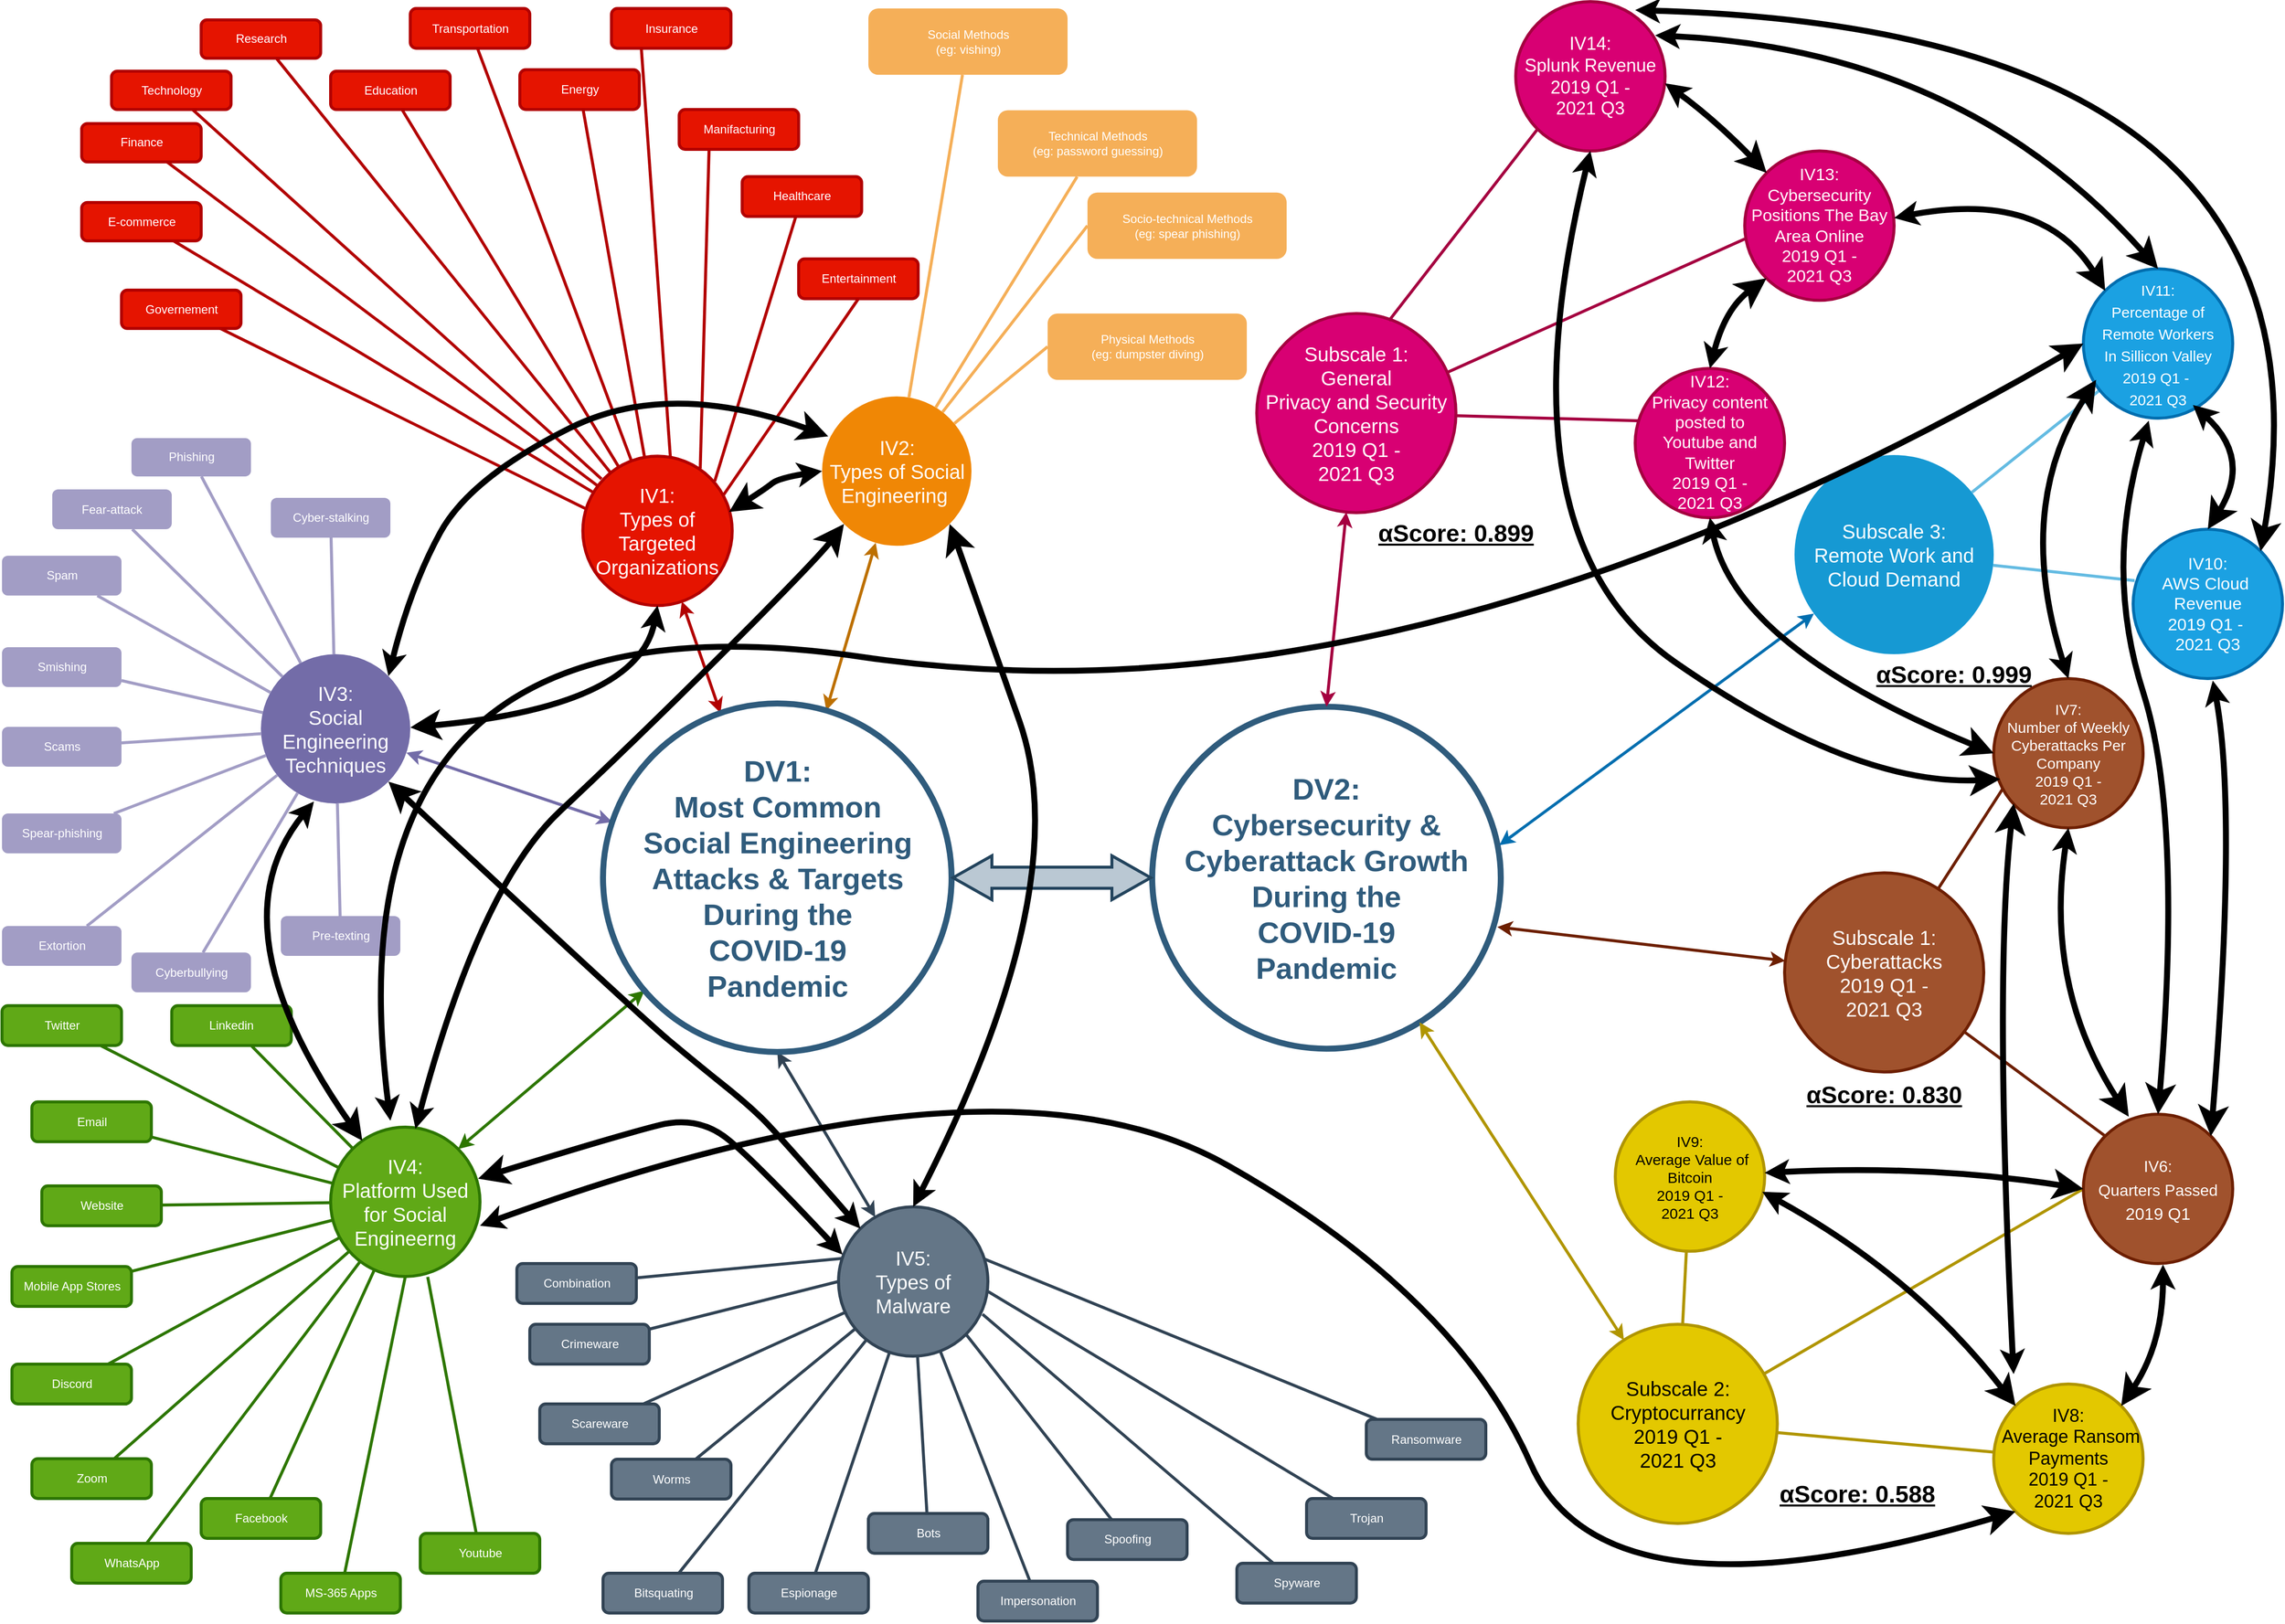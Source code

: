 <mxfile version="20.7.4" type="device"><diagram id="6a731a19-8d31-9384-78a2-239565b7b9f0" name="Page-1"><mxGraphModel dx="1363" dy="2444" grid="1" gridSize="10" guides="1" tooltips="1" connect="1" arrows="1" fold="1" page="1" pageScale="1" pageWidth="1169" pageHeight="827" background="none" math="0" shadow="0"><root><mxCell id="0"/><mxCell id="1" parent="0"/><mxCell id="1351" value="IV2:&lt;br&gt;Types of Social Engineering&amp;nbsp;" style="ellipse;whiteSpace=wrap;html=1;shadow=0;fontFamily=Helvetica;fontSize=20;fontColor=#FFFFFF;align=center;strokeWidth=3;fillColor=#F08705;strokeColor=none;gradientColor=none;aspect=fixed;" parent="1" vertex="1"><mxGeometry x="843.52" y="408.17" width="150" height="150" as="geometry"/></mxCell><mxCell id="1353" value="Subscale 2:&lt;br&gt;Cryptocurrancy&lt;br&gt;&lt;div&gt;2019 Q1 -&lt;/div&gt;&lt;div&gt;2021 Q3&lt;/div&gt;" style="ellipse;whiteSpace=wrap;html=1;shadow=0;fontFamily=Helvetica;fontSize=20;fontColor=#000000;align=center;strokeWidth=3;fillColor=#e3c800;strokeColor=#B09500;aspect=fixed;" parent="1" vertex="1"><mxGeometry x="1602.72" y="1340" width="200" height="200" as="geometry"/></mxCell><mxCell id="1354" value="IV5:&lt;br&gt;Types of Malware" style="ellipse;whiteSpace=wrap;html=1;shadow=0;fontFamily=Helvetica;fontSize=20;align=center;strokeWidth=3;fillColor=#647687;fontColor=#ffffff;strokeColor=#314354;aspect=fixed;" parent="1" vertex="1"><mxGeometry x="860" y="1222" width="150" height="150" as="geometry"/></mxCell><mxCell id="1355" value="IV4:&lt;br&gt;Platform Used&lt;br&gt;for Social Engineerng" style="ellipse;whiteSpace=wrap;html=1;shadow=0;fontFamily=Helvetica;fontSize=20;align=center;strokeWidth=3;fillColor=#60a917;strokeColor=#2D7600;fontColor=#ffffff;aspect=fixed;" parent="1" vertex="1"><mxGeometry x="350" y="1142" width="150" height="150" as="geometry"/></mxCell><mxCell id="1388" value="Socio-technical Methods&lt;br&gt;(eg: spear phishing)" style="rounded=1;fillColor=#f5af58;strokeColor=none;strokeWidth=3;shadow=0;html=1;fontColor=#FFFFFF;aspect=fixed;" parent="1" vertex="1"><mxGeometry x="1110" y="203.33" width="200" height="66.67" as="geometry"/></mxCell><mxCell id="1400" value="" style="edgeStyle=none;endArrow=none;strokeWidth=3;strokeColor=#F5AF58;html=1;entryX=0;entryY=0.5;entryDx=0;entryDy=0;" parent="1" source="1351" target="1388" edge="1"><mxGeometry x="485" y="128" width="100" height="100" as="geometry"><mxPoint x="485" y="228" as="sourcePoint"/><mxPoint x="585" y="128" as="targetPoint"/></mxGeometry></mxCell><mxCell id="1450" value="" style="edgeStyle=none;endArrow=none;strokeWidth=3;strokeColor=#B09500;html=1;fillColor=#e3c800;" parent="1" source="1353" target="foXOMXuBy73fVHYLcr4v-1859" edge="1"><mxGeometry x="-262.28" y="631.61" width="100" height="100" as="geometry"><mxPoint x="-262.28" y="731.61" as="sourcePoint"/><mxPoint x="1854.886" y="1493.33" as="targetPoint"/></mxGeometry></mxCell><mxCell id="1457" value="Bots" style="rounded=1;fillColor=#647687;strokeColor=#314354;strokeWidth=3;shadow=0;html=1;fontColor=#ffffff;" parent="1" vertex="1"><mxGeometry x="890" y="1530" width="120" height="40" as="geometry"/></mxCell><mxCell id="1458" value="Scareware" style="rounded=1;fillColor=#647687;strokeColor=#314354;strokeWidth=3;shadow=0;html=1;fontColor=#ffffff;" parent="1" vertex="1"><mxGeometry x="560" y="1420" width="120" height="40" as="geometry"/></mxCell><mxCell id="1459" value="Espionage" style="rounded=1;fillColor=#647687;strokeColor=#314354;strokeWidth=3;shadow=0;html=1;fontColor=#ffffff;" parent="1" vertex="1"><mxGeometry x="770" y="1590" width="120" height="40" as="geometry"/></mxCell><mxCell id="1460" value="Bitsquating" style="rounded=1;fillColor=#647687;strokeColor=#314354;strokeWidth=3;shadow=0;html=1;fontColor=#ffffff;" parent="1" vertex="1"><mxGeometry x="623.52" y="1590" width="120" height="40" as="geometry"/></mxCell><mxCell id="1461" value="Worms" style="rounded=1;fillColor=#647687;strokeColor=#314354;strokeWidth=3;shadow=0;html=1;fontColor=#ffffff;" parent="1" vertex="1"><mxGeometry x="632" y="1475.55" width="120" height="40" as="geometry"/></mxCell><mxCell id="1462" value="Crimeware" style="rounded=1;fillColor=#647687;strokeColor=#314354;strokeWidth=3;shadow=0;html=1;fontColor=#ffffff;" parent="1" vertex="1"><mxGeometry x="550" y="1340" width="120" height="40" as="geometry"/></mxCell><mxCell id="1463" value="" style="edgeStyle=none;endArrow=none;strokeWidth=3;strokeColor=#314354;html=1;fillColor=#647687;" parent="1" source="1354" target="1460" edge="1"><mxGeometry x="-708" y="-15.5" width="100" height="100" as="geometry"><mxPoint x="-708" y="84.5" as="sourcePoint"/><mxPoint x="-608" y="-15.5" as="targetPoint"/></mxGeometry></mxCell><mxCell id="1464" value="" style="edgeStyle=none;endArrow=none;strokeWidth=3;strokeColor=#314354;html=1;fillColor=#647687;" parent="1" source="1354" target="1461" edge="1"><mxGeometry x="-708" y="-15.5" width="100" height="100" as="geometry"><mxPoint x="-708" y="84.5" as="sourcePoint"/><mxPoint x="-608" y="-15.5" as="targetPoint"/></mxGeometry></mxCell><mxCell id="1465" value="" style="edgeStyle=none;endArrow=none;strokeWidth=3;strokeColor=#314354;html=1;fillColor=#647687;" parent="1" source="1354" target="1458" edge="1"><mxGeometry x="-708" y="-15.5" width="100" height="100" as="geometry"><mxPoint x="-708" y="84.5" as="sourcePoint"/><mxPoint x="-608" y="-15.5" as="targetPoint"/></mxGeometry></mxCell><mxCell id="1466" value="" style="edgeStyle=none;endArrow=none;strokeWidth=3;strokeColor=#314354;html=1;fillColor=#647687;exitX=0;exitY=0.5;exitDx=0;exitDy=0;" parent="1" source="1354" target="1462" edge="1"><mxGeometry x="-708" y="-15.5" width="100" height="100" as="geometry"><mxPoint x="770" y="1280" as="sourcePoint"/><mxPoint x="-608" y="-15.5" as="targetPoint"/></mxGeometry></mxCell><mxCell id="1467" value="" style="edgeStyle=none;endArrow=none;strokeWidth=3;strokeColor=#314354;html=1;fillColor=#647687;" parent="1" source="1354" target="1457" edge="1"><mxGeometry x="-708" y="-15.5" width="100" height="100" as="geometry"><mxPoint x="-708" y="84.5" as="sourcePoint"/><mxPoint x="-608" y="-15.5" as="targetPoint"/></mxGeometry></mxCell><mxCell id="1473" value="Zoom" style="rounded=1;fillColor=#60a917;strokeColor=#2D7600;strokeWidth=3;shadow=0;html=1;fontColor=#ffffff;" parent="1" vertex="1"><mxGeometry x="50" y="1475" width="120" height="40" as="geometry"/></mxCell><mxCell id="1474" value="Discord" style="rounded=1;fillColor=#60a917;strokeColor=#2D7600;strokeWidth=3;shadow=0;html=1;fontColor=#ffffff;" parent="1" vertex="1"><mxGeometry x="30" y="1380" width="120" height="40" as="geometry"/></mxCell><mxCell id="1475" value="Mobile App Stores" style="rounded=1;fillColor=#60a917;strokeColor=#2D7600;strokeWidth=3;shadow=0;html=1;fontColor=#ffffff;" parent="1" vertex="1"><mxGeometry x="30" y="1282" width="120" height="40" as="geometry"/></mxCell><mxCell id="1476" value="Website" style="rounded=1;fillColor=#60a917;strokeColor=#2D7600;strokeWidth=3;shadow=0;html=1;fontColor=#ffffff;" parent="1" vertex="1"><mxGeometry x="60" y="1201" width="120" height="40" as="geometry"/></mxCell><mxCell id="1477" value="Email" style="rounded=1;fillColor=#60a917;strokeColor=#2D7600;strokeWidth=3;shadow=0;html=1;fontColor=#ffffff;" parent="1" vertex="1"><mxGeometry x="50" y="1116.67" width="120" height="40" as="geometry"/></mxCell><mxCell id="1485" value="" style="edgeStyle=none;endArrow=none;strokeWidth=3;strokeColor=#2D7600;html=1;fillColor=#60a917;" parent="1" source="1355" target="1473" edge="1"><mxGeometry x="-660" y="45" width="100" height="100" as="geometry"><mxPoint x="-660" y="145" as="sourcePoint"/><mxPoint x="-560" y="45" as="targetPoint"/></mxGeometry></mxCell><mxCell id="1486" value="" style="edgeStyle=none;endArrow=none;strokeWidth=3;strokeColor=#2D7600;html=1;fillColor=#60a917;" parent="1" source="1355" target="1474" edge="1"><mxGeometry x="-660" y="45" width="100" height="100" as="geometry"><mxPoint x="-660" y="145" as="sourcePoint"/><mxPoint x="-560" y="45" as="targetPoint"/></mxGeometry></mxCell><mxCell id="1487" value="" style="edgeStyle=none;endArrow=none;strokeWidth=3;strokeColor=#2D7600;html=1;fillColor=#60a917;" parent="1" source="1355" target="1475" edge="1"><mxGeometry x="-660" y="45" width="100" height="100" as="geometry"><mxPoint x="-660" y="145" as="sourcePoint"/><mxPoint x="-560" y="45" as="targetPoint"/></mxGeometry></mxCell><mxCell id="1488" value="" style="edgeStyle=none;endArrow=none;strokeWidth=3;strokeColor=#2D7600;html=1;fillColor=#60a917;" parent="1" source="1355" target="1476" edge="1"><mxGeometry x="-660" y="45" width="100" height="100" as="geometry"><mxPoint x="-660" y="145" as="sourcePoint"/><mxPoint x="-560" y="45" as="targetPoint"/></mxGeometry></mxCell><mxCell id="1489" value="" style="edgeStyle=none;endArrow=none;strokeWidth=3;strokeColor=#2D7600;html=1;fillColor=#60a917;" parent="1" source="1355" target="1477" edge="1"><mxGeometry x="-660" y="45" width="100" height="100" as="geometry"><mxPoint x="-660" y="145" as="sourcePoint"/><mxPoint x="-560" y="45" as="targetPoint"/></mxGeometry></mxCell><mxCell id="1515" value="DV2:&lt;br&gt;Cybersecurity &amp;amp; Cyberattack Growth During the&lt;br&gt;COVID-19 &lt;br&gt;Pandemic" style="ellipse;whiteSpace=wrap;html=1;shadow=0;fontFamily=Helvetica;fontSize=30;fontColor=#2F5B7C;align=center;strokeColor=#2F5B7C;strokeWidth=6;fillColor=#FFFFFF;fontStyle=1;gradientColor=none;" parent="1" vertex="1"><mxGeometry x="1175" y="719.75" width="350" height="343.5" as="geometry"/></mxCell><mxCell id="1516" value="IV3:&lt;br&gt;Social Engineering Techniques" style="ellipse;whiteSpace=wrap;html=1;shadow=0;fontFamily=Helvetica;fontSize=20;fontColor=#FFFFFF;align=center;strokeWidth=3;fillColor=#736CA8;strokeColor=none;aspect=fixed;" parent="1" vertex="1"><mxGeometry x="280" y="667" width="150" height="150" as="geometry"/></mxCell><mxCell id="1518" value="Fear-attack" style="rounded=1;fillColor=#a29dc5;strokeColor=none;strokeWidth=3;shadow=0;html=1;fontColor=#FFFFFF;" parent="1" vertex="1"><mxGeometry x="70.48" y="501.5" width="120" height="40" as="geometry"/></mxCell><mxCell id="1519" value="Phishing" style="rounded=1;fillColor=#a29dc5;strokeColor=none;strokeWidth=3;shadow=0;html=1;fontColor=#FFFFFF;" parent="1" vertex="1"><mxGeometry x="150" y="450" width="120" height="38.5" as="geometry"/></mxCell><mxCell id="1520" value="Cyber-stalking" style="rounded=1;fillColor=#a29dc5;strokeColor=none;strokeWidth=3;shadow=0;html=1;fontColor=#FFFFFF;" parent="1" vertex="1"><mxGeometry x="290" y="510" width="120" height="40" as="geometry"/></mxCell><mxCell id="1521" value="Pre-texting" style="rounded=1;fillColor=#a29dc5;strokeColor=none;strokeWidth=3;shadow=0;html=1;fontColor=#FFFFFF;" parent="1" vertex="1"><mxGeometry x="300" y="930" width="120" height="40" as="geometry"/></mxCell><mxCell id="1522" value="Spam" style="rounded=1;fillColor=#a29dc5;strokeColor=none;strokeWidth=3;shadow=0;html=1;fontColor=#FFFFFF;" parent="1" vertex="1"><mxGeometry x="20" y="568.17" width="120" height="40" as="geometry"/></mxCell><mxCell id="1523" value="Cyberbullying" style="rounded=1;fillColor=#a29dc5;strokeColor=none;strokeWidth=3;shadow=0;html=1;fontColor=#FFFFFF;" parent="1" vertex="1"><mxGeometry x="150" y="966.67" width="120" height="40" as="geometry"/></mxCell><mxCell id="1524" value="Extortion" style="rounded=1;fillColor=#a29dc5;strokeColor=none;strokeWidth=3;shadow=0;html=1;fontColor=#FFFFFF;" parent="1" vertex="1"><mxGeometry x="20" y="940" width="120" height="40" as="geometry"/></mxCell><mxCell id="1525" value="Spear-phishing" style="rounded=1;fillColor=#a29dc5;strokeColor=none;strokeWidth=3;shadow=0;html=1;fontColor=#FFFFFF;" parent="1" vertex="1"><mxGeometry x="20" y="827" width="120" height="40" as="geometry"/></mxCell><mxCell id="1526" value="Scams" style="rounded=1;fillColor=#a29dc5;strokeColor=none;strokeWidth=3;shadow=0;html=1;fontColor=#FFFFFF;" parent="1" vertex="1"><mxGeometry x="20" y="740" width="120" height="40" as="geometry"/></mxCell><mxCell id="1527" value="Smishing" style="rounded=1;fillColor=#a29dc5;strokeColor=none;strokeWidth=3;shadow=0;html=1;fontColor=#FFFFFF;" parent="1" vertex="1"><mxGeometry x="20" y="660" width="120" height="40" as="geometry"/></mxCell><mxCell id="1530" value="" style="edgeStyle=none;endArrow=none;strokeWidth=3;strokeColor=#A29DC5;html=1;" parent="1" source="1516" target="1518" edge="1"><mxGeometry x="-1498" y="-303.5" width="100" height="100" as="geometry"><mxPoint x="-1498" y="-203.5" as="sourcePoint"/><mxPoint x="-1398" y="-303.5" as="targetPoint"/></mxGeometry></mxCell><mxCell id="1531" value="" style="edgeStyle=none;endArrow=none;strokeWidth=3;strokeColor=#A29DC5;html=1;" parent="1" source="1516" target="1519" edge="1"><mxGeometry x="-1498" y="-303.5" width="100" height="100" as="geometry"><mxPoint x="-1498" y="-203.5" as="sourcePoint"/><mxPoint x="-1398" y="-303.5" as="targetPoint"/></mxGeometry></mxCell><mxCell id="1532" value="" style="edgeStyle=none;endArrow=none;strokeWidth=3;strokeColor=#A29DC5;html=1;" parent="1" source="1516" target="1520" edge="1"><mxGeometry x="-1498" y="-303.5" width="100" height="100" as="geometry"><mxPoint x="-1498" y="-203.5" as="sourcePoint"/><mxPoint x="-1398" y="-303.5" as="targetPoint"/></mxGeometry></mxCell><mxCell id="1533" value="" style="edgeStyle=none;endArrow=none;strokeWidth=3;strokeColor=#A29DC5;html=1;" parent="1" source="1516" target="1521" edge="1"><mxGeometry x="-1498" y="-303.5" width="100" height="100" as="geometry"><mxPoint x="-1498" y="-203.5" as="sourcePoint"/><mxPoint x="-1398" y="-303.5" as="targetPoint"/></mxGeometry></mxCell><mxCell id="1534" value="" style="edgeStyle=none;endArrow=none;strokeWidth=3;strokeColor=#A29DC5;html=1;" parent="1" source="1516" target="1522" edge="1"><mxGeometry x="-1498" y="-303.5" width="100" height="100" as="geometry"><mxPoint x="-1498" y="-203.5" as="sourcePoint"/><mxPoint x="-1398" y="-303.5" as="targetPoint"/></mxGeometry></mxCell><mxCell id="1535" value="" style="edgeStyle=none;endArrow=none;strokeWidth=3;strokeColor=#A29DC5;html=1;" parent="1" source="1516" target="1523" edge="1"><mxGeometry x="-1498" y="-303.5" width="100" height="100" as="geometry"><mxPoint x="-1498" y="-203.5" as="sourcePoint"/><mxPoint x="-1398" y="-303.5" as="targetPoint"/></mxGeometry></mxCell><mxCell id="1536" value="" style="edgeStyle=none;endArrow=none;strokeWidth=3;strokeColor=#A29DC5;html=1;" parent="1" source="1516" target="1524" edge="1"><mxGeometry x="-1498" y="-303.5" width="100" height="100" as="geometry"><mxPoint x="-1498" y="-203.5" as="sourcePoint"/><mxPoint x="-1398" y="-303.5" as="targetPoint"/></mxGeometry></mxCell><mxCell id="1537" value="" style="edgeStyle=none;endArrow=none;strokeWidth=3;strokeColor=#A29DC5;html=1;" parent="1" source="1516" target="1525" edge="1"><mxGeometry x="-1498" y="-303.5" width="100" height="100" as="geometry"><mxPoint x="-1498" y="-203.5" as="sourcePoint"/><mxPoint x="-1398" y="-303.5" as="targetPoint"/></mxGeometry></mxCell><mxCell id="1538" value="" style="edgeStyle=none;endArrow=none;strokeWidth=3;strokeColor=#A29DC5;html=1;" parent="1" source="1516" target="1526" edge="1"><mxGeometry x="-1498" y="-303.5" width="100" height="100" as="geometry"><mxPoint x="-1498" y="-203.5" as="sourcePoint"/><mxPoint x="-1398" y="-303.5" as="targetPoint"/></mxGeometry></mxCell><mxCell id="1539" value="" style="edgeStyle=none;endArrow=none;strokeWidth=3;strokeColor=#A29DC5;html=1;" parent="1" source="1516" target="1527" edge="1"><mxGeometry x="-1498" y="-303.5" width="100" height="100" as="geometry"><mxPoint x="-1498" y="-203.5" as="sourcePoint"/><mxPoint x="-1398" y="-303.5" as="targetPoint"/></mxGeometry></mxCell><mxCell id="1541" value="" style="edgeStyle=none;endArrow=none;strokeWidth=3;strokeColor=#314354;html=1;fillColor=#647687;" parent="1" source="1354" target="1459" edge="1"><mxGeometry x="-2133" y="-320.5" width="100" height="100" as="geometry"><mxPoint x="-2133" y="-220.5" as="sourcePoint"/><mxPoint x="-2033" y="-320.5" as="targetPoint"/></mxGeometry></mxCell><mxCell id="1542" style="edgeStyle=none;rounded=0;html=1;exitX=0.5;exitY=1;endArrow=none;endFill=0;jettySize=auto;orthogonalLoop=1;strokeColor=#736CA8;strokeWidth=2;fillColor=#64bbe2;fontSize=20;fontColor=#23445D;" parent="1" edge="1"><mxGeometry relative="1" as="geometry"><mxPoint x="137" y="771.5" as="sourcePoint"/><mxPoint x="137" y="771.5" as="targetPoint"/></mxGeometry></mxCell><mxCell id="foXOMXuBy73fVHYLcr4v-1581" value="" style="edgeStyle=none;endArrow=none;strokeWidth=3;strokeColor=#F5AF58;html=1;" parent="1" source="1351" target="foXOMXuBy73fVHYLcr4v-1582" edge="1"><mxGeometry x="273.38" y="69.13" width="100" height="100" as="geometry"><mxPoint x="1665" y="341.5" as="sourcePoint"/><mxPoint x="373.38" y="69.13" as="targetPoint"/></mxGeometry></mxCell><mxCell id="foXOMXuBy73fVHYLcr4v-1582" value="Technical Methods&lt;br&gt;(eg: password guessing)" style="rounded=1;fillColor=#f5af58;strokeColor=none;strokeWidth=3;shadow=0;html=1;fontColor=#FFFFFF;aspect=fixed;" parent="1" vertex="1"><mxGeometry x="1020" y="120.75" width="200" height="66.67" as="geometry"/></mxCell><mxCell id="foXOMXuBy73fVHYLcr4v-1583" value="Physical Methods&lt;br&gt;(eg: dumpster diving)" style="rounded=1;fillColor=#f5af58;strokeColor=none;strokeWidth=3;shadow=0;html=1;fontColor=#FFFFFF;aspect=fixed;" parent="1" vertex="1"><mxGeometry x="1070" y="324.83" width="200" height="66.67" as="geometry"/></mxCell><mxCell id="foXOMXuBy73fVHYLcr4v-1584" value="" style="edgeStyle=none;endArrow=none;strokeWidth=3;strokeColor=#F5AF58;html=1;entryX=0;entryY=0.5;entryDx=0;entryDy=0;" parent="1" source="1351" target="foXOMXuBy73fVHYLcr4v-1583" edge="1"><mxGeometry x="500.5" y="255.33" width="100" height="100" as="geometry"><mxPoint x="1752.496" y="507.998" as="sourcePoint"/><mxPoint x="600.5" y="255.33" as="targetPoint"/></mxGeometry></mxCell><mxCell id="foXOMXuBy73fVHYLcr4v-1585" value="Social Methods&lt;br&gt;(eg: vishing)" style="rounded=1;fillColor=#f5af58;strokeColor=none;strokeWidth=3;shadow=0;html=1;fontColor=#FFFFFF;aspect=fixed;" parent="1" vertex="1"><mxGeometry x="890" y="18.5" width="200" height="66.67" as="geometry"/></mxCell><mxCell id="foXOMXuBy73fVHYLcr4v-1586" value="" style="edgeStyle=none;endArrow=none;strokeWidth=3;strokeColor=#F5AF58;html=1;" parent="1" source="1351" target="foXOMXuBy73fVHYLcr4v-1585" edge="1"><mxGeometry x="122.95" y="63.12" width="100" height="100" as="geometry"><mxPoint x="1459.995" y="481.501" as="sourcePoint"/><mxPoint x="222.95" y="63.12" as="targetPoint"/></mxGeometry></mxCell><mxCell id="foXOMXuBy73fVHYLcr4v-1591" value="" style="endArrow=classic;startArrow=classic;html=1;rounded=0;fillColor=#f0a30a;strokeColor=#BD7000;strokeWidth=3;" parent="1" source="foXOMXuBy73fVHYLcr4v-1760" target="1351" edge="1"><mxGeometry width="50" height="50" relative="1" as="geometry"><mxPoint x="1050" y="670" as="sourcePoint"/><mxPoint x="990.244" y="569.752" as="targetPoint"/></mxGeometry></mxCell><mxCell id="foXOMXuBy73fVHYLcr4v-1601" value="Subscale 1:&lt;br&gt;General&lt;br&gt;Privacy and Security&lt;br&gt;Concerns&lt;br&gt;2019 Q1 -&lt;br&gt;2021 Q3" style="ellipse;whiteSpace=wrap;html=1;shadow=0;fontFamily=Helvetica;fontSize=20;fontColor=#ffffff;align=center;strokeWidth=3;fillColor=#d80073;strokeColor=#A50040;aspect=fixed;" parent="1" vertex="1"><mxGeometry x="1280" y="324.83" width="200" height="200" as="geometry"/></mxCell><mxCell id="foXOMXuBy73fVHYLcr4v-1628" value="" style="edgeStyle=none;endArrow=none;strokeWidth=3;strokeColor=#A50040;html=1;fillColor=#d80073;entryX=0.034;entryY=0.351;entryDx=0;entryDy=0;entryPerimeter=0;" parent="1" source="foXOMXuBy73fVHYLcr4v-1601" target="foXOMXuBy73fVHYLcr4v-1849" edge="1"><mxGeometry x="1638.75" y="-829.93" width="100" height="100" as="geometry"><mxPoint x="2019.997" y="501.671" as="sourcePoint"/><mxPoint x="2130" y="580" as="targetPoint"/></mxGeometry></mxCell><mxCell id="foXOMXuBy73fVHYLcr4v-1632" value="" style="endArrow=classic;startArrow=classic;html=1;rounded=0;fillColor=#d80073;strokeColor=#A50040;strokeWidth=3;exitX=0.5;exitY=0;exitDx=0;exitDy=0;" parent="1" source="1515" target="foXOMXuBy73fVHYLcr4v-1601" edge="1"><mxGeometry width="50" height="50" relative="1" as="geometry"><mxPoint x="1430.68" y="525.07" as="sourcePoint"/><mxPoint x="1711.579" y="679.996" as="targetPoint"/></mxGeometry></mxCell><mxCell id="foXOMXuBy73fVHYLcr4v-1639" value="" style="endArrow=classic;startArrow=classic;html=1;rounded=0;fillColor=#6a00ff;strokeColor=#736CA8;strokeWidth=3;" parent="1" source="foXOMXuBy73fVHYLcr4v-1760" target="1516" edge="1"><mxGeometry width="50" height="50" relative="1" as="geometry"><mxPoint x="650" y="880" as="sourcePoint"/><mxPoint x="410" y="790" as="targetPoint"/></mxGeometry></mxCell><mxCell id="foXOMXuBy73fVHYLcr4v-1641" value="WhatsApp" style="rounded=1;fillColor=#60a917;strokeColor=#2D7600;strokeWidth=3;shadow=0;html=1;fontColor=#ffffff;" parent="1" vertex="1"><mxGeometry x="90" y="1560" width="120" height="40" as="geometry"/></mxCell><mxCell id="foXOMXuBy73fVHYLcr4v-1642" value="" style="edgeStyle=none;endArrow=none;strokeWidth=3;strokeColor=#2D7600;html=1;fillColor=#60a917;" parent="1" source="1355" target="foXOMXuBy73fVHYLcr4v-1641" edge="1"><mxGeometry x="-570" y="105" width="100" height="100" as="geometry"><mxPoint x="459.14" y="1333.924" as="sourcePoint"/><mxPoint x="-470" y="105" as="targetPoint"/></mxGeometry></mxCell><mxCell id="foXOMXuBy73fVHYLcr4v-1643" value="Facebook" style="rounded=1;fillColor=#60a917;strokeColor=#2D7600;strokeWidth=3;shadow=0;html=1;fontColor=#ffffff;" parent="1" vertex="1"><mxGeometry x="220" y="1515" width="120" height="40" as="geometry"/></mxCell><mxCell id="foXOMXuBy73fVHYLcr4v-1644" value="" style="edgeStyle=none;endArrow=none;strokeWidth=3;strokeColor=#2D7600;html=1;fillColor=#60a917;" parent="1" source="1355" target="foXOMXuBy73fVHYLcr4v-1643" edge="1"><mxGeometry x="-480" y="105" width="100" height="100" as="geometry"><mxPoint x="549.14" y="1333.924" as="sourcePoint"/><mxPoint x="-380" y="105" as="targetPoint"/></mxGeometry></mxCell><mxCell id="foXOMXuBy73fVHYLcr4v-1645" value="MS-365 Apps" style="rounded=1;fillColor=#60a917;strokeColor=#2D7600;strokeWidth=3;shadow=0;html=1;fontColor=#ffffff;" parent="1" vertex="1"><mxGeometry x="300" y="1590" width="120" height="40" as="geometry"/></mxCell><mxCell id="foXOMXuBy73fVHYLcr4v-1646" value="" style="edgeStyle=none;endArrow=none;strokeWidth=3;strokeColor=#2D7600;html=1;fillColor=#60a917;exitX=0.5;exitY=1;exitDx=0;exitDy=0;" parent="1" source="1355" target="foXOMXuBy73fVHYLcr4v-1645" edge="1"><mxGeometry x="-360" y="121.08" width="100" height="100" as="geometry"><mxPoint x="669.14" y="1350.004" as="sourcePoint"/><mxPoint x="-260" y="121.08" as="targetPoint"/></mxGeometry></mxCell><mxCell id="foXOMXuBy73fVHYLcr4v-1649" value="Twitter" style="rounded=1;fillColor=#60a917;strokeColor=#2D7600;strokeWidth=3;shadow=0;html=1;fontColor=#ffffff;" parent="1" vertex="1"><mxGeometry x="20.0" y="1020" width="120" height="40" as="geometry"/></mxCell><mxCell id="foXOMXuBy73fVHYLcr4v-1650" value="" style="edgeStyle=none;endArrow=none;strokeWidth=3;strokeColor=#2D7600;html=1;fillColor=#60a917;" parent="1" source="1355" target="foXOMXuBy73fVHYLcr4v-1649" edge="1"><mxGeometry x="-593.22" y="-411.73" width="100" height="100" as="geometry"><mxPoint x="9.996" y="831.504" as="sourcePoint"/><mxPoint x="-493.22" y="-411.73" as="targetPoint"/></mxGeometry></mxCell><mxCell id="foXOMXuBy73fVHYLcr4v-1651" value="Linkedin" style="rounded=1;fillColor=#60a917;strokeColor=#2D7600;strokeWidth=3;shadow=0;html=1;fontColor=#ffffff;" parent="1" vertex="1"><mxGeometry x="190.48" y="1020" width="120" height="40" as="geometry"/></mxCell><mxCell id="foXOMXuBy73fVHYLcr4v-1652" value="" style="edgeStyle=none;endArrow=none;strokeWidth=3;strokeColor=#2D7600;html=1;fillColor=#60a917;" parent="1" source="1355" target="foXOMXuBy73fVHYLcr4v-1651" edge="1"><mxGeometry x="-422.74" y="-411.73" width="100" height="100" as="geometry"><mxPoint x="529.529" y="1185.042" as="sourcePoint"/><mxPoint x="-322.74" y="-411.73" as="targetPoint"/></mxGeometry></mxCell><mxCell id="foXOMXuBy73fVHYLcr4v-1653" value="Youtube" style="rounded=1;fillColor=#60a917;strokeColor=#2D7600;strokeWidth=3;shadow=0;html=1;fontColor=#ffffff;" parent="1" vertex="1"><mxGeometry x="440" y="1550" width="120" height="40" as="geometry"/></mxCell><mxCell id="foXOMXuBy73fVHYLcr4v-1654" value="" style="edgeStyle=none;endArrow=none;strokeWidth=3;strokeColor=#2D7600;html=1;fillColor=#60a917;exitX=0.65;exitY=1.003;exitDx=0;exitDy=0;exitPerimeter=0;" parent="1" source="1355" target="foXOMXuBy73fVHYLcr4v-1653" edge="1"><mxGeometry x="-109.7" y="83.82" width="100" height="100" as="geometry"><mxPoint x="687.003" y="1660.455" as="sourcePoint"/><mxPoint x="-9.7" y="83.82" as="targetPoint"/></mxGeometry></mxCell><mxCell id="foXOMXuBy73fVHYLcr4v-1658" value="" style="endArrow=classic;startArrow=classic;html=1;rounded=0;fillColor=#60a917;strokeColor=#2D7600;strokeWidth=3;entryX=1;entryY=0;entryDx=0;entryDy=0;" parent="1" source="foXOMXuBy73fVHYLcr4v-1760" target="1355" edge="1"><mxGeometry width="50" height="50" relative="1" as="geometry"><mxPoint x="630" y="960" as="sourcePoint"/><mxPoint x="487" y="1175" as="targetPoint"/></mxGeometry></mxCell><mxCell id="foXOMXuBy73fVHYLcr4v-1659" value="Impersonation" style="rounded=1;fillColor=#647687;strokeColor=#314354;strokeWidth=3;shadow=0;html=1;fontColor=#ffffff;" parent="1" vertex="1"><mxGeometry x="1000" y="1598.0" width="120" height="40" as="geometry"/></mxCell><mxCell id="foXOMXuBy73fVHYLcr4v-1660" value="" style="edgeStyle=none;endArrow=none;strokeWidth=3;strokeColor=#314354;html=1;fillColor=#647687;" parent="1" source="1354" target="foXOMXuBy73fVHYLcr4v-1659" edge="1"><mxGeometry x="-568" y="36.15" width="100" height="100" as="geometry"><mxPoint x="1049.36" y="1410.0" as="sourcePoint"/><mxPoint x="-468" y="36.15" as="targetPoint"/></mxGeometry></mxCell><mxCell id="foXOMXuBy73fVHYLcr4v-1661" value="Spoofing" style="rounded=1;fillColor=#647687;strokeColor=#314354;strokeWidth=3;shadow=0;html=1;fontColor=#ffffff;" parent="1" vertex="1"><mxGeometry x="1090" y="1536.24" width="120" height="40" as="geometry"/></mxCell><mxCell id="foXOMXuBy73fVHYLcr4v-1662" value="" style="edgeStyle=none;endArrow=none;strokeWidth=3;strokeColor=#314354;html=1;fillColor=#647687;exitX=1;exitY=1;exitDx=0;exitDy=0;" parent="1" source="1354" target="foXOMXuBy73fVHYLcr4v-1661" edge="1"><mxGeometry x="-511" y="-42.03" width="100" height="100" as="geometry"><mxPoint x="1020" y="1296.52" as="sourcePoint"/><mxPoint x="-411" y="-42.03" as="targetPoint"/></mxGeometry></mxCell><mxCell id="foXOMXuBy73fVHYLcr4v-1663" value="Spyware" style="rounded=1;fillColor=#647687;strokeColor=#314354;strokeWidth=3;shadow=0;html=1;fontColor=#ffffff;" parent="1" vertex="1"><mxGeometry x="1260" y="1580.0" width="120" height="40" as="geometry"/></mxCell><mxCell id="foXOMXuBy73fVHYLcr4v-1664" value="" style="edgeStyle=none;endArrow=none;strokeWidth=3;strokeColor=#314354;html=1;fillColor=#647687;exitX=0.964;exitY=0.719;exitDx=0;exitDy=0;exitPerimeter=0;" parent="1" source="1354" target="foXOMXuBy73fVHYLcr4v-1663" edge="1"><mxGeometry x="-469.4" y="-115.79" width="100" height="100" as="geometry"><mxPoint x="1060" y="1250.0" as="sourcePoint"/><mxPoint x="-369.4" y="-115.79" as="targetPoint"/></mxGeometry></mxCell><mxCell id="foXOMXuBy73fVHYLcr4v-1665" value="Trojan" style="rounded=1;fillColor=#647687;strokeColor=#314354;strokeWidth=3;shadow=0;html=1;fontColor=#ffffff;" parent="1" vertex="1"><mxGeometry x="1330" y="1515.0" width="120" height="40" as="geometry"/></mxCell><mxCell id="foXOMXuBy73fVHYLcr4v-1666" value="" style="edgeStyle=none;endArrow=none;strokeWidth=3;strokeColor=#314354;html=1;fillColor=#647687;exitX=1.001;exitY=0.567;exitDx=0;exitDy=0;exitPerimeter=0;" parent="1" source="1354" target="foXOMXuBy73fVHYLcr4v-1665" edge="1"><mxGeometry x="-286.16" y="-39.55" width="100" height="100" as="geometry"><mxPoint x="1020" y="1290" as="sourcePoint"/><mxPoint x="-186.16" y="-39.55" as="targetPoint"/></mxGeometry></mxCell><mxCell id="foXOMXuBy73fVHYLcr4v-1667" value="Ransomware" style="rounded=1;fillColor=#647687;strokeColor=#314354;strokeWidth=3;shadow=0;html=1;fontColor=#ffffff;" parent="1" vertex="1"><mxGeometry x="1390" y="1435.55" width="120" height="40" as="geometry"/></mxCell><mxCell id="foXOMXuBy73fVHYLcr4v-1668" value="" style="edgeStyle=none;endArrow=none;strokeWidth=3;strokeColor=#314354;html=1;fillColor=#647687;exitX=0.976;exitY=0.349;exitDx=0;exitDy=0;exitPerimeter=0;" parent="1" source="1354" target="foXOMXuBy73fVHYLcr4v-1667" edge="1"><mxGeometry x="-206.16" y="-169.55" width="100" height="100" as="geometry"><mxPoint x="1200" y="1290.0" as="sourcePoint"/><mxPoint x="-106.16" y="-169.55" as="targetPoint"/></mxGeometry></mxCell><mxCell id="foXOMXuBy73fVHYLcr4v-1669" value="Combination" style="rounded=1;fillColor=#647687;strokeColor=#314354;strokeWidth=3;shadow=0;html=1;fontColor=#ffffff;" parent="1" vertex="1"><mxGeometry x="537" y="1279" width="120" height="40" as="geometry"/></mxCell><mxCell id="foXOMXuBy73fVHYLcr4v-1670" value="" style="edgeStyle=none;endArrow=none;strokeWidth=3;strokeColor=#314354;html=1;fillColor=#647687;exitX=0.031;exitY=0.345;exitDx=0;exitDy=0;exitPerimeter=0;" parent="1" source="1354" target="foXOMXuBy73fVHYLcr4v-1669" edge="1"><mxGeometry x="-721" y="-76.5" width="100" height="100" as="geometry"><mxPoint x="847.0" y="1241.0" as="sourcePoint"/><mxPoint x="-621" y="-76.5" as="targetPoint"/></mxGeometry></mxCell><mxCell id="foXOMXuBy73fVHYLcr4v-1671" value="" style="endArrow=classic;startArrow=classic;html=1;rounded=0;fillColor=#647687;strokeColor=#314354;strokeWidth=3;exitX=0.5;exitY=1;exitDx=0;exitDy=0;" parent="1" source="foXOMXuBy73fVHYLcr4v-1760" target="1354" edge="1"><mxGeometry width="50" height="50" relative="1" as="geometry"><mxPoint x="960" y="1060" as="sourcePoint"/><mxPoint x="631.999" y="1215.731" as="targetPoint"/></mxGeometry></mxCell><mxCell id="foXOMXuBy73fVHYLcr4v-1678" value="" style="edgeStyle=none;endArrow=none;strokeWidth=3;strokeColor=#B09500;html=1;fillColor=#e3c800;" parent="1" source="1353" target="foXOMXuBy73fVHYLcr4v-1860" edge="1"><mxGeometry x="-282.22" y="772.61" width="100" height="100" as="geometry"><mxPoint x="1781.721" y="1427.185" as="sourcePoint"/><mxPoint x="1770" y="1580" as="targetPoint"/></mxGeometry></mxCell><mxCell id="foXOMXuBy73fVHYLcr4v-1680" value="" style="edgeStyle=none;endArrow=none;strokeWidth=3;strokeColor=#B09500;html=1;fillColor=#e3c800;entryX=0;entryY=0.5;entryDx=0;entryDy=0;" parent="1" source="1353" target="foXOMXuBy73fVHYLcr4v-1858" edge="1"><mxGeometry x="-445.07" y="890.42" width="100" height="100" as="geometry"><mxPoint x="1691.719" y="1363.109" as="sourcePoint"/><mxPoint x="1850" y="1418.883" as="targetPoint"/></mxGeometry></mxCell><mxCell id="foXOMXuBy73fVHYLcr4v-1681" value="" style="endArrow=classic;startArrow=classic;html=1;rounded=0;fillColor=#e3c800;strokeColor=#B09500;strokeWidth=3;" parent="1" source="1515" target="1353" edge="1"><mxGeometry x="-1" y="238" width="50" height="50" relative="1" as="geometry"><mxPoint x="1050" y="980" as="sourcePoint"/><mxPoint x="1200" y="1050" as="targetPoint"/><mxPoint x="-14" y="-64" as="offset"/></mxGeometry></mxCell><mxCell id="foXOMXuBy73fVHYLcr4v-1686" value="Subscale 1:&lt;br&gt;Cyberattacks&lt;br&gt;&lt;div&gt;2019 Q1 -&lt;/div&gt;&lt;div&gt;2021 Q3&lt;/div&gt;" style="ellipse;whiteSpace=wrap;html=1;shadow=0;fontFamily=Helvetica;fontSize=20;fontColor=#ffffff;align=center;strokeWidth=3;fillColor=#a0522d;strokeColor=#6D1F00;" parent="1" vertex="1"><mxGeometry x="1810" y="886.67" width="200" height="200" as="geometry"/></mxCell><mxCell id="foXOMXuBy73fVHYLcr4v-1693" value="" style="endArrow=classic;startArrow=classic;html=1;rounded=0;fillColor=#a0522d;strokeColor=#6D1F00;strokeWidth=3;exitX=0.99;exitY=0.644;exitDx=0;exitDy=0;exitPerimeter=0;" parent="1" source="1515" target="foXOMXuBy73fVHYLcr4v-1686" edge="1"><mxGeometry x="-1" y="238" width="50" height="50" relative="1" as="geometry"><mxPoint x="1080" y="930" as="sourcePoint"/><mxPoint x="1369.18" y="890.97" as="targetPoint"/><mxPoint x="-14" y="-64" as="offset"/></mxGeometry></mxCell><mxCell id="foXOMXuBy73fVHYLcr4v-1696" value="" style="edgeStyle=none;endArrow=none;strokeWidth=3;strokeColor=#6D1F00;html=1;fillColor=#a0522d;entryX=0;entryY=0;entryDx=0;entryDy=0;" parent="1" source="foXOMXuBy73fVHYLcr4v-1686" target="foXOMXuBy73fVHYLcr4v-1858" edge="1"><mxGeometry x="-45.07" y="594.26" width="100" height="100" as="geometry"><mxPoint x="1709.847" y="1100.754" as="sourcePoint"/><mxPoint x="1950" y="1368.88" as="targetPoint"/></mxGeometry></mxCell><mxCell id="foXOMXuBy73fVHYLcr4v-1700" value="" style="edgeStyle=none;endArrow=none;strokeWidth=3;strokeColor=#6D1F00;html=1;fillColor=#a0522d;entryX=0.061;entryY=0.737;entryDx=0;entryDy=0;entryPerimeter=0;" parent="1" source="foXOMXuBy73fVHYLcr4v-1686" target="foXOMXuBy73fVHYLcr4v-1857" edge="1"><mxGeometry x="129.43" y="675.49" width="100" height="100" as="geometry"><mxPoint x="2020.75" y="1027" as="sourcePoint"/><mxPoint x="229.43" y="675.49" as="targetPoint"/></mxGeometry></mxCell><mxCell id="foXOMXuBy73fVHYLcr4v-1727" value="Healthcare" style="rounded=1;fillColor=#e51400;strokeColor=#B20000;strokeWidth=3;shadow=0;html=1;fontColor=#ffffff;" parent="1" vertex="1"><mxGeometry x="763.25" y="187.42" width="120" height="40" as="geometry"/></mxCell><mxCell id="foXOMXuBy73fVHYLcr4v-1728" value="Governement" style="rounded=1;fillColor=#e51400;strokeColor=#B20000;strokeWidth=3;shadow=0;html=1;fontColor=#ffffff;" parent="1" vertex="1"><mxGeometry x="140" y="301.33" width="120" height="38.5" as="geometry"/></mxCell><mxCell id="foXOMXuBy73fVHYLcr4v-1729" value="Transportation" style="rounded=1;fillColor=#e51400;strokeColor=#B20000;strokeWidth=3;shadow=0;html=1;fontColor=#ffffff;" parent="1" vertex="1"><mxGeometry x="430" y="18.5" width="120" height="40" as="geometry"/></mxCell><mxCell id="foXOMXuBy73fVHYLcr4v-1730" value="" style="edgeStyle=none;endArrow=none;strokeWidth=3;strokeColor=#B20000;html=1;fillColor=#e51400;exitX=0.883;exitY=0.168;exitDx=0;exitDy=0;exitPerimeter=0;" parent="1" source="foXOMXuBy73fVHYLcr4v-1734" target="foXOMXuBy73fVHYLcr4v-1727" edge="1"><mxGeometry x="-1395" y="-682.73" width="100" height="100" as="geometry"><mxPoint x="800" y="500" as="sourcePoint"/><mxPoint x="-1295" y="-682.73" as="targetPoint"/></mxGeometry></mxCell><mxCell id="foXOMXuBy73fVHYLcr4v-1731" value="" style="edgeStyle=none;endArrow=none;strokeWidth=3;strokeColor=#B20000;html=1;fillColor=#e51400;exitX=0.018;exitY=0.351;exitDx=0;exitDy=0;exitPerimeter=0;" parent="1" source="foXOMXuBy73fVHYLcr4v-1734" target="foXOMXuBy73fVHYLcr4v-1728" edge="1"><mxGeometry x="-1395" y="-682.73" width="100" height="100" as="geometry"><mxPoint x="-1395" y="-582.73" as="sourcePoint"/><mxPoint x="-1295" y="-682.73" as="targetPoint"/></mxGeometry></mxCell><mxCell id="foXOMXuBy73fVHYLcr4v-1732" value="" style="edgeStyle=none;endArrow=none;strokeWidth=3;strokeColor=#B20000;html=1;fillColor=#e51400;" parent="1" source="foXOMXuBy73fVHYLcr4v-1734" target="foXOMXuBy73fVHYLcr4v-1729" edge="1"><mxGeometry x="-1395" y="-682.73" width="100" height="100" as="geometry"><mxPoint x="-1395" y="-582.73" as="sourcePoint"/><mxPoint x="-1295" y="-682.73" as="targetPoint"/></mxGeometry></mxCell><mxCell id="foXOMXuBy73fVHYLcr4v-1733" value="" style="endArrow=classic;startArrow=classic;html=1;rounded=0;fillColor=#e51400;strokeColor=#B20000;strokeWidth=3;" parent="1" source="foXOMXuBy73fVHYLcr4v-1760" target="foXOMXuBy73fVHYLcr4v-1734" edge="1"><mxGeometry width="50" height="50" relative="1" as="geometry"><mxPoint x="870" y="720" as="sourcePoint"/><mxPoint x="733" y="410.77" as="targetPoint"/></mxGeometry></mxCell><mxCell id="foXOMXuBy73fVHYLcr4v-1734" value="IV1:&lt;br&gt;Types of&lt;br&gt;Targeted Organizations" style="ellipse;whiteSpace=wrap;html=1;shadow=0;fontFamily=Helvetica;fontSize=20;fontColor=#ffffff;align=center;strokeWidth=3;fillColor=#e51400;strokeColor=#B20000;aspect=fixed;" parent="1" vertex="1"><mxGeometry x="603.25" y="468.17" width="150" height="150" as="geometry"/></mxCell><mxCell id="foXOMXuBy73fVHYLcr4v-1736" value="E-commerce" style="rounded=1;fillColor=#e51400;strokeColor=#B20000;strokeWidth=3;shadow=0;html=1;fontColor=#ffffff;" parent="1" vertex="1"><mxGeometry x="100.0" y="213.33" width="120" height="38.5" as="geometry"/></mxCell><mxCell id="foXOMXuBy73fVHYLcr4v-1737" value="" style="edgeStyle=none;endArrow=none;strokeWidth=3;strokeColor=#B20000;html=1;fillColor=#e51400;" parent="1" source="foXOMXuBy73fVHYLcr4v-1734" target="foXOMXuBy73fVHYLcr4v-1736" edge="1"><mxGeometry x="-1475.53" y="-761.4" width="100" height="100" as="geometry"><mxPoint x="600" y="520" as="sourcePoint"/><mxPoint x="-1375.53" y="-761.4" as="targetPoint"/></mxGeometry></mxCell><mxCell id="foXOMXuBy73fVHYLcr4v-1738" value="Finance" style="rounded=1;fillColor=#e51400;strokeColor=#B20000;strokeWidth=3;shadow=0;html=1;fontColor=#ffffff;" parent="1" vertex="1"><mxGeometry x="100" y="134.08" width="120" height="38.5" as="geometry"/></mxCell><mxCell id="foXOMXuBy73fVHYLcr4v-1739" value="" style="edgeStyle=none;endArrow=none;strokeWidth=3;strokeColor=#B20000;html=1;fillColor=#e51400;" parent="1" source="foXOMXuBy73fVHYLcr4v-1734" target="foXOMXuBy73fVHYLcr4v-1738" edge="1"><mxGeometry x="-1430" y="-861.42" width="100" height="100" as="geometry"><mxPoint x="569.054" y="358.166" as="sourcePoint"/><mxPoint x="-1330" y="-861.42" as="targetPoint"/></mxGeometry></mxCell><mxCell id="foXOMXuBy73fVHYLcr4v-1740" value="Technology" style="rounded=1;fillColor=#e51400;strokeColor=#B20000;strokeWidth=3;shadow=0;html=1;fontColor=#ffffff;" parent="1" vertex="1"><mxGeometry x="130" y="81.5" width="120" height="38.5" as="geometry"/></mxCell><mxCell id="foXOMXuBy73fVHYLcr4v-1741" value="" style="edgeStyle=none;endArrow=none;strokeWidth=3;strokeColor=#B20000;html=1;fillColor=#e51400;exitX=0.125;exitY=0.152;exitDx=0;exitDy=0;exitPerimeter=0;" parent="1" source="foXOMXuBy73fVHYLcr4v-1734" target="foXOMXuBy73fVHYLcr4v-1740" edge="1"><mxGeometry x="-1359.05" y="-961.07" width="100" height="100" as="geometry"><mxPoint x="640.004" y="258.516" as="sourcePoint"/><mxPoint x="-1259.05" y="-961.07" as="targetPoint"/></mxGeometry></mxCell><mxCell id="foXOMXuBy73fVHYLcr4v-1744" value="Research" style="rounded=1;fillColor=#e51400;strokeColor=#B20000;strokeWidth=3;shadow=0;html=1;fontColor=#ffffff;" parent="1" vertex="1"><mxGeometry x="220" y="30" width="120" height="38.5" as="geometry"/></mxCell><mxCell id="foXOMXuBy73fVHYLcr4v-1745" value="" style="edgeStyle=none;endArrow=none;strokeWidth=3;strokeColor=#B20000;html=1;fillColor=#e51400;" parent="1" source="foXOMXuBy73fVHYLcr4v-1734" target="foXOMXuBy73fVHYLcr4v-1744" edge="1"><mxGeometry x="-1120" y="-1090.4" width="100" height="100" as="geometry"><mxPoint x="879.054" y="129.186" as="sourcePoint"/><mxPoint x="-1020" y="-1090.4" as="targetPoint"/></mxGeometry></mxCell><mxCell id="foXOMXuBy73fVHYLcr4v-1746" value="Education" style="rounded=1;fillColor=#e51400;strokeColor=#B20000;strokeWidth=3;shadow=0;html=1;fontColor=#ffffff;" parent="1" vertex="1"><mxGeometry x="350" y="81.5" width="120" height="38.5" as="geometry"/></mxCell><mxCell id="foXOMXuBy73fVHYLcr4v-1747" value="" style="edgeStyle=none;endArrow=none;strokeWidth=3;strokeColor=#B20000;html=1;fillColor=#e51400;" parent="1" source="foXOMXuBy73fVHYLcr4v-1734" target="foXOMXuBy73fVHYLcr4v-1746" edge="1"><mxGeometry x="-990" y="-816.23" width="100" height="100" as="geometry"><mxPoint x="1009.054" y="403.356" as="sourcePoint"/><mxPoint x="-890" y="-816.23" as="targetPoint"/></mxGeometry></mxCell><mxCell id="foXOMXuBy73fVHYLcr4v-1748" value="Energy" style="rounded=1;fillColor=#e51400;strokeColor=#B20000;strokeWidth=3;shadow=0;html=1;fontColor=#ffffff;" parent="1" vertex="1"><mxGeometry x="540" y="80.0" width="120" height="40" as="geometry"/></mxCell><mxCell id="foXOMXuBy73fVHYLcr4v-1749" value="" style="edgeStyle=none;endArrow=none;strokeWidth=3;strokeColor=#B20000;html=1;fillColor=#e51400;" parent="1" source="foXOMXuBy73fVHYLcr4v-1734" target="foXOMXuBy73fVHYLcr4v-1748" edge="1"><mxGeometry x="-1346.23" y="-602.89" width="100" height="100" as="geometry"><mxPoint x="763.247" y="554.356" as="sourcePoint"/><mxPoint x="-1246.23" y="-602.89" as="targetPoint"/></mxGeometry></mxCell><mxCell id="foXOMXuBy73fVHYLcr4v-1752" value="Insurance" style="rounded=1;fillColor=#e51400;strokeColor=#B20000;strokeWidth=3;shadow=0;html=1;fontColor=#ffffff;" parent="1" vertex="1"><mxGeometry x="632" y="18.5" width="120" height="40" as="geometry"/></mxCell><mxCell id="foXOMXuBy73fVHYLcr4v-1753" value="" style="edgeStyle=none;endArrow=none;strokeWidth=3;strokeColor=#B20000;html=1;fillColor=#e51400;entryX=0.25;entryY=1;entryDx=0;entryDy=0;exitX=0.586;exitY=0.006;exitDx=0;exitDy=0;exitPerimeter=0;" parent="1" source="foXOMXuBy73fVHYLcr4v-1734" target="foXOMXuBy73fVHYLcr4v-1752" edge="1"><mxGeometry x="-1326.92" y="-490.43" width="100" height="100" as="geometry"><mxPoint x="760" y="421.54" as="sourcePoint"/><mxPoint x="-1226.92" y="-490.43" as="targetPoint"/></mxGeometry></mxCell><mxCell id="foXOMXuBy73fVHYLcr4v-1755" value="Manifacturing" style="rounded=1;fillColor=#e51400;strokeColor=#B20000;strokeWidth=3;shadow=0;html=1;fontColor=#ffffff;" parent="1" vertex="1"><mxGeometry x="700" y="120.0" width="120" height="40" as="geometry"/></mxCell><mxCell id="foXOMXuBy73fVHYLcr4v-1756" value="" style="edgeStyle=none;endArrow=none;strokeWidth=3;strokeColor=#B20000;html=1;fillColor=#e51400;entryX=0.25;entryY=1;entryDx=0;entryDy=0;exitX=0.786;exitY=0.082;exitDx=0;exitDy=0;exitPerimeter=0;" parent="1" source="foXOMXuBy73fVHYLcr4v-1734" target="foXOMXuBy73fVHYLcr4v-1755" edge="1"><mxGeometry x="-1326.23" y="-313.78" width="100" height="100" as="geometry"><mxPoint x="739.819" y="558.421" as="sourcePoint"/><mxPoint x="-1226.23" y="-313.78" as="targetPoint"/></mxGeometry></mxCell><mxCell id="foXOMXuBy73fVHYLcr4v-1757" value="Entertainment" style="rounded=1;fillColor=#e51400;strokeColor=#B20000;strokeWidth=3;shadow=0;html=1;fontColor=#ffffff;" parent="1" vertex="1"><mxGeometry x="820" y="270" width="120" height="40" as="geometry"/></mxCell><mxCell id="foXOMXuBy73fVHYLcr4v-1758" value="" style="edgeStyle=none;endArrow=none;strokeWidth=3;strokeColor=#B20000;html=1;fillColor=#e51400;entryX=0.5;entryY=1;entryDx=0;entryDy=0;exitX=0.941;exitY=0.261;exitDx=0;exitDy=0;exitPerimeter=0;" parent="1" source="foXOMXuBy73fVHYLcr4v-1734" target="foXOMXuBy73fVHYLcr4v-1757" edge="1"><mxGeometry x="-1626.23" y="-143.78" width="100" height="100" as="geometry"><mxPoint x="750" y="510" as="sourcePoint"/><mxPoint x="540" y="540" as="targetPoint"/></mxGeometry></mxCell><mxCell id="foXOMXuBy73fVHYLcr4v-1760" value="DV1:&lt;br&gt;Most Common&lt;br&gt;Social Engineering&lt;br&gt;Attacks &amp;amp; Targets During the&lt;br&gt;COVID-19&lt;br&gt;Pandemic" style="ellipse;whiteSpace=wrap;html=1;shadow=0;fontFamily=Helvetica;fontSize=30;fontColor=#2F5B7C;align=center;strokeColor=#2F5B7C;strokeWidth=6;fillColor=#FFFFFF;fontStyle=1;gradientColor=none;aspect=fixed;" parent="1" vertex="1"><mxGeometry x="623.52" y="716.5" width="350" height="350" as="geometry"/></mxCell><mxCell id="foXOMXuBy73fVHYLcr4v-1761" value="Subscale 3:&lt;br&gt;Remote Work and&lt;br&gt;Cloud Demand" style="ellipse;whiteSpace=wrap;html=1;shadow=0;fontFamily=Helvetica;fontSize=20;fontColor=#FFFFFF;align=center;strokeWidth=3;fillColor=#1699D3;strokeColor=none;aspect=fixed;" parent="1" vertex="1"><mxGeometry x="1820" y="467.0" width="200" height="200" as="geometry"/></mxCell><mxCell id="foXOMXuBy73fVHYLcr4v-1763" value="" style="edgeStyle=none;endArrow=none;strokeWidth=3;strokeColor=#64BBE2;html=1;" parent="1" source="foXOMXuBy73fVHYLcr4v-1761" target="foXOMXuBy73fVHYLcr4v-1855" edge="1"><mxGeometry x="300" y="-1085.86" width="100" height="100" as="geometry"><mxPoint x="78.5" y="-929.36" as="sourcePoint"/><mxPoint x="2100" y="770.77" as="targetPoint"/><mxPoint x="-191" y="18" as="offset"/></mxGeometry></mxCell><mxCell id="foXOMXuBy73fVHYLcr4v-1765" value="" style="edgeStyle=none;endArrow=none;strokeWidth=3;strokeColor=#64BBE2;html=1;entryX=0.01;entryY=0.344;entryDx=0;entryDy=0;entryPerimeter=0;" parent="1" source="foXOMXuBy73fVHYLcr4v-1761" target="foXOMXuBy73fVHYLcr4v-1856" edge="1"><mxGeometry x="87.5" y="-1039.28" width="100" height="100" as="geometry"><mxPoint x="674.351" y="-766.028" as="sourcePoint"/><mxPoint x="2120" y="899.23" as="targetPoint"/><mxPoint x="-191" y="18" as="offset"/></mxGeometry></mxCell><mxCell id="foXOMXuBy73fVHYLcr4v-1766" value="" style="endArrow=classic;startArrow=classic;html=1;rounded=0;fillColor=#1ba1e2;strokeColor=#006EAF;strokeWidth=3;exitX=0.996;exitY=0.405;exitDx=0;exitDy=0;exitPerimeter=0;" parent="1" source="1515" target="foXOMXuBy73fVHYLcr4v-1761" edge="1"><mxGeometry width="50" height="50" relative="1" as="geometry"><mxPoint x="1500" y="1190" as="sourcePoint"/><mxPoint x="1128.117" y="-518.503" as="targetPoint"/></mxGeometry></mxCell><mxCell id="foXOMXuBy73fVHYLcr4v-1807" value="" style="shape=flexArrow;endArrow=classic;startArrow=classic;html=1;rounded=0;strokeColor=#23445d;strokeWidth=3;endSize=12;fillColor=#bac8d3;width=19.2;startSize=12;" parent="1" source="foXOMXuBy73fVHYLcr4v-1760" target="1515" edge="1"><mxGeometry width="100" height="100" relative="1" as="geometry"><mxPoint x="960" y="1000" as="sourcePoint"/><mxPoint x="1110" y="836.67" as="targetPoint"/></mxGeometry></mxCell><mxCell id="foXOMXuBy73fVHYLcr4v-1822" value="" style="curved=1;endArrow=classic;html=1;rounded=0;strokeColor=#000000;strokeWidth=6;endSize=12;startArrow=classic;startFill=1;exitX=0.5;exitY=0;exitDx=0;exitDy=0;entryX=1;entryY=1;entryDx=0;entryDy=0;" parent="1" source="1354" target="1351" edge="1"><mxGeometry width="50" height="50" relative="1" as="geometry"><mxPoint x="1010.002" y="628.167" as="sourcePoint"/><mxPoint x="974.15" y="556.64" as="targetPoint"/><Array as="points"><mxPoint x="1100" y="900"/><mxPoint x="983.11" y="567.73"/></Array></mxGeometry></mxCell><mxCell id="foXOMXuBy73fVHYLcr4v-1823" value="" style="curved=1;endArrow=classic;html=1;rounded=0;strokeColor=#000000;strokeWidth=6;endSize=12;startArrow=classic;startFill=1;entryX=0;entryY=1;entryDx=0;entryDy=0;exitX=0.568;exitY=0.011;exitDx=0;exitDy=0;exitPerimeter=0;" parent="1" source="1355" target="1351" edge="1"><mxGeometry width="50" height="50" relative="1" as="geometry"><mxPoint x="440" y="1130" as="sourcePoint"/><mxPoint x="860.089" y="516.669" as="targetPoint"/><Array as="points"><mxPoint x="500" y="900"/><mxPoint x="660" y="750"/><mxPoint x="840" y="570"/></Array></mxGeometry></mxCell><mxCell id="foXOMXuBy73fVHYLcr4v-1824" value="" style="curved=1;endArrow=classic;html=1;rounded=0;strokeColor=#000000;strokeWidth=6;endSize=12;startArrow=classic;startFill=1;entryX=0.987;entryY=0.345;entryDx=0;entryDy=0;exitX=0.027;exitY=0.32;exitDx=0;exitDy=0;exitPerimeter=0;entryPerimeter=0;" parent="1" source="1354" target="1355" edge="1"><mxGeometry width="50" height="50" relative="1" as="geometry"><mxPoint x="442.72" y="1515.55" as="sourcePoint"/><mxPoint x="516.431" y="1220.579" as="targetPoint"/><Array as="points"><mxPoint x="780" y="1180"/><mxPoint x="720" y="1130"/><mxPoint x="640" y="1150"/></Array></mxGeometry></mxCell><mxCell id="foXOMXuBy73fVHYLcr4v-1826" value="" style="curved=1;endArrow=classic;html=1;rounded=0;strokeColor=#000000;strokeWidth=6;endSize=12;startArrow=classic;startFill=1;entryX=0.041;entryY=0.267;entryDx=0;entryDy=0;exitX=1;exitY=0;exitDx=0;exitDy=0;entryPerimeter=0;" parent="1" source="1516" target="1351" edge="1"><mxGeometry width="50" height="50" relative="1" as="geometry"><mxPoint x="205.93" y="1207.19" as="sourcePoint"/><mxPoint x="632.001" y="608.169" as="targetPoint"/><Array as="points"><mxPoint x="430" y="600"/><mxPoint x="490" y="490"/><mxPoint x="690" y="390"/></Array></mxGeometry></mxCell><mxCell id="foXOMXuBy73fVHYLcr4v-1828" value="" style="curved=1;endArrow=classic;html=1;rounded=0;strokeColor=#000000;strokeWidth=6;endSize=12;startArrow=classic;startFill=1;entryX=0;entryY=1;entryDx=0;entryDy=0;exitX=0.5;exitY=1;exitDx=0;exitDy=0;" parent="1" source="foXOMXuBy73fVHYLcr4v-1734" edge="1"><mxGeometry x="0.544" y="-398" width="50" height="50" relative="1" as="geometry"><mxPoint x="410" y="910" as="sourcePoint"/><mxPoint x="430.071" y="740.579" as="targetPoint"/><Array as="points"><mxPoint x="660" y="720"/></Array><mxPoint x="130" y="-52" as="offset"/></mxGeometry></mxCell><mxCell id="foXOMXuBy73fVHYLcr4v-1829" value="" style="curved=1;endArrow=classic;html=1;rounded=0;strokeColor=#000000;strokeWidth=6;endSize=12;startArrow=classic;startFill=1;exitX=0;exitY=0.5;exitDx=0;exitDy=0;entryX=0.979;entryY=0.373;entryDx=0;entryDy=0;entryPerimeter=0;" parent="1" source="1351" target="foXOMXuBy73fVHYLcr4v-1734" edge="1"><mxGeometry width="50" height="50" relative="1" as="geometry"><mxPoint x="813.192" y="561.527" as="sourcePoint"/><mxPoint x="777.34" y="490.0" as="targetPoint"/><Array as="points"><mxPoint x="800" y="490"/><mxPoint x="786.3" y="501.09"/></Array></mxGeometry></mxCell><mxCell id="foXOMXuBy73fVHYLcr4v-1830" value="" style="curved=1;endArrow=classic;html=1;rounded=0;strokeColor=#000000;strokeWidth=6;endSize=12;startArrow=classic;startFill=1;entryX=1;entryY=1;entryDx=0;entryDy=0;exitX=0;exitY=0;exitDx=0;exitDy=0;" parent="1" source="1354" target="1516" edge="1"><mxGeometry width="50" height="50" relative="1" as="geometry"><mxPoint x="896.904" y="1220.228" as="sourcePoint"/><mxPoint x="537.001" y="1187.249" as="targetPoint"/><Array as="points"><mxPoint x="800" y="1150"/><mxPoint x="770" y="1120"/><mxPoint x="720" y="1080"/><mxPoint x="660" y="1030"/></Array></mxGeometry></mxCell><mxCell id="foXOMXuBy73fVHYLcr4v-1833" value="" style="curved=1;endArrow=classic;html=1;rounded=0;strokeColor=#000000;strokeWidth=6;endSize=12;startArrow=classic;startFill=1;exitX=0.355;exitY=0.987;exitDx=0;exitDy=0;exitPerimeter=0;" parent="1" source="1516" target="1355" edge="1"><mxGeometry x="0.544" y="-398" width="50" height="50" relative="1" as="geometry"><mxPoint x="350" y="854.26" as="sourcePoint"/><mxPoint x="390" y="1140" as="targetPoint"/><Array as="points"><mxPoint x="230" y="940"/></Array><mxPoint x="130" y="-52" as="offset"/></mxGeometry></mxCell><mxCell id="foXOMXuBy73fVHYLcr4v-1849" value="IV12:&lt;br style=&quot;font-size: 17px;&quot;&gt;Privacy content posted to&lt;br style=&quot;font-size: 17px;&quot;&gt;Youtube and Twitter&lt;br style=&quot;font-size: 17px;&quot;&gt;2019 Q1 - &lt;br style=&quot;font-size: 17px;&quot;&gt;2021 Q3" style="ellipse;whiteSpace=wrap;html=1;shadow=0;fontFamily=Helvetica;fontSize=17;fontColor=#ffffff;align=center;strokeWidth=3;fillColor=#d80073;strokeColor=#A50040;aspect=fixed;" parent="1" vertex="1"><mxGeometry x="1660" y="380.0" width="150" height="150" as="geometry"/></mxCell><mxCell id="foXOMXuBy73fVHYLcr4v-1850" value="&lt;font style=&quot;font-size: 17px;&quot;&gt;IV13:&lt;br style=&quot;font-size: 17px;&quot;&gt;Cybersecurity&lt;br style=&quot;font-size: 17px;&quot;&gt;Positions The Bay&lt;br style=&quot;font-size: 17px;&quot;&gt;Area Online&lt;br style=&quot;font-size: 17px;&quot;&gt;2019 Q1 -&lt;br style=&quot;font-size: 17px;&quot;&gt;2021 Q3&lt;/font&gt;" style="ellipse;whiteSpace=wrap;html=1;shadow=0;fontFamily=Helvetica;fontSize=17;fontColor=#ffffff;align=center;strokeWidth=3;fillColor=#d80073;strokeColor=#A50040;aspect=fixed;" parent="1" vertex="1"><mxGeometry x="1770" y="161.66" width="150" height="150" as="geometry"/></mxCell><mxCell id="foXOMXuBy73fVHYLcr4v-1852" value="" style="edgeStyle=none;endArrow=none;strokeWidth=3;strokeColor=#A50040;html=1;fillColor=#d80073;entryX=0;entryY=0.589;entryDx=0;entryDy=0;entryPerimeter=0;" parent="1" source="foXOMXuBy73fVHYLcr4v-1601" target="foXOMXuBy73fVHYLcr4v-1850" edge="1"><mxGeometry x="1666.41" y="-918.06" width="100" height="100" as="geometry"><mxPoint x="1953.499" y="568.17" as="sourcePoint"/><mxPoint x="2079.627" y="643.837" as="targetPoint"/></mxGeometry></mxCell><mxCell id="foXOMXuBy73fVHYLcr4v-1853" value="&lt;font style=&quot;font-size: 18px;&quot;&gt;IV14:&lt;br style=&quot;font-size: 18px;&quot;&gt;Splunk Revenue&lt;br style=&quot;font-size: 18px;&quot;&gt;2019 Q1 -&lt;br style=&quot;font-size: 18px;&quot;&gt;2021 Q3&lt;/font&gt;" style="ellipse;whiteSpace=wrap;html=1;shadow=0;fontFamily=Helvetica;fontSize=18;fontColor=#ffffff;align=center;strokeWidth=3;fillColor=#d80073;strokeColor=#A50040;aspect=fixed;" parent="1" vertex="1"><mxGeometry x="1540" y="11.66" width="150" height="150" as="geometry"/></mxCell><mxCell id="foXOMXuBy73fVHYLcr4v-1854" value="" style="edgeStyle=none;endArrow=none;strokeWidth=3;strokeColor=#A50040;html=1;fillColor=#d80073;entryX=0;entryY=1;entryDx=0;entryDy=0;exitX=0.664;exitY=0.036;exitDx=0;exitDy=0;exitPerimeter=0;" parent="1" source="foXOMXuBy73fVHYLcr4v-1601" target="foXOMXuBy73fVHYLcr4v-1853" edge="1"><mxGeometry x="1616.41" y="-1034.56" width="100" height="100" as="geometry"><mxPoint x="1850" y="260" as="sourcePoint"/><mxPoint x="2030" y="488.5" as="targetPoint"/></mxGeometry></mxCell><mxCell id="foXOMXuBy73fVHYLcr4v-1855" value="&lt;p style=&quot;line-height: 0%;&quot;&gt;&lt;span style=&quot;font-size: 15px;&quot;&gt;IV11:&lt;/span&gt;&lt;/p&gt;&lt;p style=&quot;line-height: 0%;&quot;&gt;&lt;span style=&quot;font-size: 15px;&quot;&gt;Percentage of&lt;/span&gt;&lt;/p&gt;&lt;p style=&quot;line-height: 0%;&quot;&gt;&lt;span style=&quot;font-size: 15px;&quot;&gt;Remote Workers&lt;/span&gt;&lt;/p&gt;&lt;p style=&quot;line-height: 0%;&quot;&gt;&lt;span style=&quot;font-size: 15px;&quot;&gt;In Sillicon Valley&lt;/span&gt;&lt;/p&gt;&lt;p style=&quot;line-height: 0%;&quot;&gt;&lt;span style=&quot;font-size: 15px;&quot;&gt;2019 Q1 -&amp;nbsp;&lt;/span&gt;&lt;/p&gt;&lt;p style=&quot;line-height: 0%;&quot;&gt;&lt;span style=&quot;font-size: 15px;&quot;&gt;2021 Q3&lt;/span&gt;&lt;/p&gt;" style="ellipse;whiteSpace=wrap;html=1;shadow=0;fontFamily=Helvetica;fontSize=20;fontColor=#ffffff;align=center;strokeWidth=3;fillColor=#1ba1e2;strokeColor=#006EAF;aspect=fixed;spacing=1;" parent="1" vertex="1"><mxGeometry x="2110" y="280.0" width="150" height="150" as="geometry"/></mxCell><mxCell id="foXOMXuBy73fVHYLcr4v-1856" value="&lt;font style=&quot;&quot;&gt;IV10:&lt;br style=&quot;font-size: 17px;&quot;&gt;AWS Cloud&amp;nbsp; Revenue&lt;br style=&quot;font-size: 17px;&quot;&gt;&lt;div style=&quot;&quot;&gt;2019 Q1 -&amp;nbsp;&lt;/div&gt;&lt;div style=&quot;&quot;&gt;2021 Q3&lt;/div&gt;&lt;/font&gt;" style="ellipse;whiteSpace=wrap;html=1;shadow=0;fontFamily=Helvetica;fontSize=17;fontColor=#ffffff;align=center;strokeWidth=3;fillColor=#1ba1e2;strokeColor=#006EAF;aspect=fixed;" parent="1" vertex="1"><mxGeometry x="2160" y="541.5" width="150" height="150" as="geometry"/></mxCell><mxCell id="foXOMXuBy73fVHYLcr4v-1857" value="&lt;font style=&quot;font-size: 15px;&quot;&gt;&lt;span style=&quot;font-size: 15px;&quot;&gt;IV7:&lt;/span&gt;&lt;br style=&quot;font-size: 15px;&quot;&gt;&lt;span style=&quot;font-size: 15px;&quot;&gt;Number of Weekly Cyberattacks Per Company&lt;/span&gt;&lt;br style=&quot;font-size: 15px;&quot;&gt;&lt;div style=&quot;font-size: 15px;&quot;&gt;&lt;span style=&quot;font-size: 15px;&quot;&gt;2019 Q1 -&lt;/span&gt;&lt;/div&gt;&lt;div style=&quot;font-size: 15px;&quot;&gt;&lt;span style=&quot;font-size: 15px;&quot;&gt;2021 Q3&lt;/span&gt;&lt;/div&gt;&lt;/font&gt;" style="ellipse;whiteSpace=wrap;html=1;shadow=0;fontFamily=Helvetica;fontSize=15;fontColor=#ffffff;align=center;strokeWidth=3;fillColor=#a0522d;strokeColor=#6D1F00;aspect=fixed;" parent="1" vertex="1"><mxGeometry x="2020" y="691.5" width="150" height="150" as="geometry"/></mxCell><mxCell id="foXOMXuBy73fVHYLcr4v-1858" value="&lt;font style=&quot;&quot;&gt;&lt;span style=&quot;font-size: 16px;&quot;&gt;IV6:&lt;/span&gt;&lt;br&gt;&lt;span style=&quot;font-size: 16px;&quot;&gt;Quarters Passed&lt;br&gt;&lt;/span&gt;&lt;span style=&quot;font-size: 17px;&quot;&gt;2019 Q1&lt;/span&gt;&lt;br&gt;&lt;/font&gt;" style="ellipse;whiteSpace=wrap;html=1;shadow=0;fontFamily=Helvetica;fontSize=20;fontColor=#ffffff;align=center;strokeWidth=3;fillColor=#a0522d;strokeColor=#6D1F00;aspect=fixed;" parent="1" vertex="1"><mxGeometry x="2110" y="1129.0" width="150" height="150" as="geometry"/></mxCell><mxCell id="foXOMXuBy73fVHYLcr4v-1859" value="&lt;font style=&quot;font-size: 18px;&quot;&gt;&lt;span style=&quot;font-size: 18px;&quot;&gt;IV8:&lt;/span&gt;&lt;br style=&quot;font-size: 18px;&quot;&gt;&lt;span style=&quot;font-size: 18px;&quot;&gt;&amp;nbsp;Average Ransom Payments &lt;br style=&quot;font-size: 18px;&quot;&gt;2019 Q1 -&lt;br style=&quot;font-size: 18px;&quot;&gt;2021 Q3&lt;/span&gt;&lt;br style=&quot;font-size: 18px;&quot;&gt;&lt;/font&gt;" style="ellipse;whiteSpace=wrap;html=1;shadow=0;fontFamily=Helvetica;fontSize=18;fontColor=#000000;align=center;strokeWidth=3;fillColor=#e3c800;strokeColor=#B09500;aspect=fixed;" parent="1" vertex="1"><mxGeometry x="2020" y="1400" width="150" height="150" as="geometry"/></mxCell><mxCell id="foXOMXuBy73fVHYLcr4v-1860" value="&lt;font style=&quot;font-size: 15px;&quot;&gt;&lt;span style=&quot;font-size: 15px;&quot;&gt;IV9:&lt;/span&gt;&lt;br style=&quot;font-size: 15px;&quot;&gt;&lt;span style=&quot;font-size: 15px;&quot;&gt;&amp;nbsp;Average Value of &lt;br style=&quot;font-size: 15px;&quot;&gt;Bitcoin&lt;br style=&quot;font-size: 15px;&quot;&gt;2019 Q1 -&lt;br style=&quot;font-size: 15px;&quot;&gt;2021 Q3&lt;/span&gt;&lt;br style=&quot;font-size: 15px;&quot;&gt;&lt;/font&gt;" style="ellipse;whiteSpace=wrap;html=1;shadow=0;fontFamily=Helvetica;fontSize=15;fontColor=#000000;align=center;strokeWidth=3;fillColor=#e3c800;strokeColor=#B09500;aspect=fixed;" parent="1" vertex="1"><mxGeometry x="1640" y="1116.67" width="150" height="150" as="geometry"/></mxCell><mxCell id="foXOMXuBy73fVHYLcr4v-1862" value="" style="curved=1;endArrow=classic;html=1;rounded=0;strokeColor=#000000;strokeWidth=6;endSize=12;startArrow=classic;startFill=1;exitX=0.5;exitY=1;exitDx=0;exitDy=0;entryX=0;entryY=0.5;entryDx=0;entryDy=0;" parent="1" source="foXOMXuBy73fVHYLcr4v-1849" target="foXOMXuBy73fVHYLcr4v-1857" edge="1"><mxGeometry x="0.544" y="-398" width="50" height="50" relative="1" as="geometry"><mxPoint x="1641.46" y="540.0" as="sourcePoint"/><mxPoint x="1690.002" y="880.647" as="targetPoint"/><Array as="points"><mxPoint x="1760" y="660"/></Array><mxPoint x="130" y="-52" as="offset"/></mxGeometry></mxCell><mxCell id="foXOMXuBy73fVHYLcr4v-1864" value="" style="curved=1;endArrow=classic;html=1;rounded=0;strokeColor=#000000;strokeWidth=6;endSize=12;startArrow=classic;startFill=1;exitX=0.984;exitY=0.602;exitDx=0;exitDy=0;entryX=0;entryY=0;entryDx=0;entryDy=0;exitPerimeter=0;" parent="1" source="foXOMXuBy73fVHYLcr4v-1860" target="foXOMXuBy73fVHYLcr4v-1859" edge="1"><mxGeometry x="0.544" y="-398" width="50" height="50" relative="1" as="geometry"><mxPoint x="1777.5" y="1238.5" as="sourcePoint"/><mxPoint x="2062.5" y="1475.0" as="targetPoint"/><Array as="points"><mxPoint x="1940" y="1290"/></Array><mxPoint x="130" y="-52" as="offset"/></mxGeometry></mxCell><mxCell id="foXOMXuBy73fVHYLcr4v-1865" value="" style="curved=1;endArrow=classic;html=1;rounded=0;strokeColor=#000000;strokeWidth=6;endSize=12;startArrow=classic;startFill=1;exitX=0.5;exitY=1;exitDx=0;exitDy=0;entryX=1;entryY=0;entryDx=0;entryDy=0;" parent="1" target="foXOMXuBy73fVHYLcr4v-1858" edge="1"><mxGeometry x="0.544" y="-398" width="50" height="50" relative="1" as="geometry"><mxPoint x="2240" y="693.5" as="sourcePoint"/><mxPoint x="2525.0" y="930.0" as="targetPoint"/><Array as="points"><mxPoint x="2265" y="823.5"/></Array><mxPoint x="130" y="-52" as="offset"/></mxGeometry></mxCell><mxCell id="foXOMXuBy73fVHYLcr4v-1866" value="" style="curved=1;endArrow=classic;html=1;rounded=0;strokeColor=#000000;strokeWidth=6;endSize=12;startArrow=classic;startFill=1;exitX=0.438;exitY=1.017;exitDx=0;exitDy=0;entryX=0.5;entryY=0;entryDx=0;entryDy=0;exitPerimeter=0;" parent="1" source="foXOMXuBy73fVHYLcr4v-1855" target="foXOMXuBy73fVHYLcr4v-1858" edge="1"><mxGeometry x="0.544" y="-398" width="50" height="50" relative="1" as="geometry"><mxPoint x="2175.7" y="414" as="sourcePoint"/><mxPoint x="2130.0" y="848.75" as="targetPoint"/><Array as="points"><mxPoint x="2130" y="580"/><mxPoint x="2210" y="830"/></Array><mxPoint x="130" y="-52" as="offset"/></mxGeometry></mxCell><mxCell id="foXOMXuBy73fVHYLcr4v-1867" value="" style="curved=1;endArrow=classic;html=1;rounded=0;strokeColor=#000000;strokeWidth=6;endSize=12;startArrow=classic;startFill=1;entryX=0;entryY=0.5;entryDx=0;entryDy=0;" parent="1" source="foXOMXuBy73fVHYLcr4v-1860" target="foXOMXuBy73fVHYLcr4v-1858" edge="1"><mxGeometry x="0.544" y="-398" width="50" height="50" relative="1" as="geometry"><mxPoint x="1802.72" y="1096.5" as="sourcePoint"/><mxPoint x="2057.087" y="1311.497" as="targetPoint"/><Array as="points"><mxPoint x="1955.12" y="1179.53"/></Array><mxPoint x="130" y="-52" as="offset"/></mxGeometry></mxCell><mxCell id="foXOMXuBy73fVHYLcr4v-1868" value="" style="curved=1;endArrow=classic;html=1;rounded=0;strokeColor=#000000;strokeWidth=6;endSize=12;startArrow=classic;startFill=1;entryX=1;entryY=0;entryDx=0;entryDy=0;" parent="1" target="foXOMXuBy73fVHYLcr4v-1859" edge="1"><mxGeometry x="0.544" y="-398" width="50" height="50" relative="1" as="geometry"><mxPoint x="2190" y="1280" as="sourcePoint"/><mxPoint x="2480.09" y="1354.47" as="targetPoint"/><Array as="points"><mxPoint x="2190" y="1360"/></Array><mxPoint x="130" y="-52" as="offset"/></mxGeometry></mxCell><mxCell id="foXOMXuBy73fVHYLcr4v-1869" value="" style="curved=1;endArrow=classic;html=1;rounded=0;strokeColor=#000000;strokeWidth=6;endSize=12;startArrow=classic;startFill=1;exitX=0.5;exitY=1;exitDx=0;exitDy=0;entryX=0.304;entryY=0.017;entryDx=0;entryDy=0;entryPerimeter=0;" parent="1" source="foXOMXuBy73fVHYLcr4v-1857" target="foXOMXuBy73fVHYLcr4v-1858" edge="1"><mxGeometry x="0.544" y="-398" width="50" height="50" relative="1" as="geometry"><mxPoint x="2080.003" y="948.526" as="sourcePoint"/><mxPoint x="2400.09" y="964.47" as="targetPoint"/><Array as="points"><mxPoint x="2070" y="1000"/></Array><mxPoint x="130" y="-52" as="offset"/></mxGeometry></mxCell><mxCell id="foXOMXuBy73fVHYLcr4v-1870" value="" style="curved=1;endArrow=classic;html=1;rounded=0;strokeColor=#000000;strokeWidth=6;endSize=12;startArrow=classic;startFill=1;entryX=0;entryY=0;entryDx=0;entryDy=0;" parent="1" target="foXOMXuBy73fVHYLcr4v-1850" edge="1"><mxGeometry x="0.544" y="-398" width="50" height="50" relative="1" as="geometry"><mxPoint x="1690.003" y="93.696" as="sourcePoint"/><mxPoint x="2010.09" y="109.64" as="targetPoint"/><Array as="points"><mxPoint x="1740" y="130"/></Array><mxPoint x="130" y="-52" as="offset"/></mxGeometry></mxCell><mxCell id="foXOMXuBy73fVHYLcr4v-1871" value="" style="curved=1;endArrow=classic;html=1;rounded=0;strokeColor=#000000;strokeWidth=6;endSize=12;startArrow=classic;startFill=1;entryX=0;entryY=1;entryDx=0;entryDy=0;exitX=0.5;exitY=0;exitDx=0;exitDy=0;" parent="1" source="foXOMXuBy73fVHYLcr4v-1849" target="foXOMXuBy73fVHYLcr4v-1850" edge="1"><mxGeometry x="0.544" y="-398" width="50" height="50" relative="1" as="geometry"><mxPoint x="1454.953" y="295.716" as="sourcePoint"/><mxPoint x="1775.04" y="311.66" as="targetPoint"/><Array as="points"><mxPoint x="1750" y="320"/></Array><mxPoint x="130" y="-52" as="offset"/></mxGeometry></mxCell><mxCell id="foXOMXuBy73fVHYLcr4v-1872" value="" style="curved=1;endArrow=classic;html=1;rounded=0;strokeColor=#000000;strokeWidth=6;endSize=12;startArrow=classic;startFill=1;entryX=0;entryY=0;entryDx=0;entryDy=0;" parent="1" target="foXOMXuBy73fVHYLcr4v-1855" edge="1"><mxGeometry x="0.544" y="-398" width="50" height="50" relative="1" as="geometry"><mxPoint x="1920.003" y="228.876" as="sourcePoint"/><mxPoint x="2240.09" y="244.82" as="targetPoint"/><Array as="points"><mxPoint x="2070" y="200"/></Array><mxPoint x="130" y="-52" as="offset"/></mxGeometry></mxCell><mxCell id="foXOMXuBy73fVHYLcr4v-1873" value="" style="curved=1;endArrow=classic;html=1;rounded=0;strokeColor=#000000;strokeWidth=6;endSize=12;startArrow=classic;startFill=1;entryX=0.5;entryY=0;entryDx=0;entryDy=0;" parent="1" target="foXOMXuBy73fVHYLcr4v-1856" edge="1"><mxGeometry x="0.544" y="-398" width="50" height="50" relative="1" as="geometry"><mxPoint x="2220.003" y="416.696" as="sourcePoint"/><mxPoint x="2540.09" y="432.64" as="targetPoint"/><Array as="points"><mxPoint x="2280" y="470"/></Array><mxPoint x="130" y="-52" as="offset"/></mxGeometry></mxCell><mxCell id="foXOMXuBy73fVHYLcr4v-1875" value="" style="curved=1;endArrow=classic;html=1;rounded=0;strokeColor=#000000;strokeWidth=6;endSize=12;startArrow=classic;startFill=1;entryX=0.5;entryY=0;entryDx=0;entryDy=0;" parent="1" target="foXOMXuBy73fVHYLcr4v-1855" edge="1"><mxGeometry x="0.544" y="-398" width="50" height="50" relative="1" as="geometry"><mxPoint x="1680.003" y="45.546" as="sourcePoint"/><mxPoint x="2180" y="270" as="targetPoint"/><Array as="points"><mxPoint x="1990" y="60"/></Array><mxPoint x="130" y="-52" as="offset"/></mxGeometry></mxCell><mxCell id="foXOMXuBy73fVHYLcr4v-1876" value="" style="curved=1;endArrow=classic;html=1;rounded=0;strokeColor=#000000;strokeWidth=6;endSize=12;startArrow=classic;startFill=1;entryX=1;entryY=0;entryDx=0;entryDy=0;" parent="1" target="foXOMXuBy73fVHYLcr4v-1856" edge="1"><mxGeometry x="0.544" y="-398" width="50" height="50" relative="1" as="geometry"><mxPoint x="1660.003" y="20.186" as="sourcePoint"/><mxPoint x="1980.09" y="36.13" as="targetPoint"/><Array as="points"><mxPoint x="2380" y="40"/></Array><mxPoint x="130" y="-52" as="offset"/></mxGeometry></mxCell><mxCell id="foXOMXuBy73fVHYLcr4v-1877" value="" style="curved=1;endArrow=classic;html=1;rounded=0;strokeColor=#000000;strokeWidth=6;endSize=12;startArrow=classic;startFill=1;entryX=0;entryY=0.5;entryDx=0;entryDy=0;exitX=0.5;exitY=0;exitDx=0;exitDy=0;" parent="1" source="foXOMXuBy73fVHYLcr4v-1857" edge="1"><mxGeometry x="0.544" y="-398" width="50" height="50" relative="1" as="geometry"><mxPoint x="1802.723" y="375.556" as="sourcePoint"/><mxPoint x="2122.81" y="391.5" as="targetPoint"/><Array as="points"><mxPoint x="2040" y="520"/></Array><mxPoint x="130" y="-52" as="offset"/></mxGeometry></mxCell><mxCell id="foXOMXuBy73fVHYLcr4v-1878" value="" style="curved=1;endArrow=classic;html=1;rounded=0;strokeColor=#000000;strokeWidth=6;endSize=12;startArrow=classic;startFill=1;entryX=0;entryY=0.5;entryDx=0;entryDy=0;" parent="1" edge="1"><mxGeometry x="0.544" y="-398" width="50" height="50" relative="1" as="geometry"><mxPoint x="2040" y="1390" as="sourcePoint"/><mxPoint x="2040.09" y="817" as="targetPoint"/><Array as="points"><mxPoint x="2020" y="990"/></Array><mxPoint x="130" y="-52" as="offset"/></mxGeometry></mxCell><mxCell id="foXOMXuBy73fVHYLcr4v-1880" value="" style="curved=1;endArrow=classic;html=1;rounded=0;strokeColor=#000000;strokeWidth=6;endSize=12;startArrow=classic;startFill=1;exitX=0.5;exitY=1;exitDx=0;exitDy=0;entryX=0.044;entryY=0.673;entryDx=0;entryDy=0;entryPerimeter=0;" parent="1" target="foXOMXuBy73fVHYLcr4v-1857" edge="1"><mxGeometry x="0.544" y="-398" width="50" height="50" relative="1" as="geometry"><mxPoint x="1615" y="161.66" as="sourcePoint"/><mxPoint x="2020.0" y="766.5" as="targetPoint"/><Array as="points"><mxPoint x="1520" y="550"/><mxPoint x="1880" y="800"/></Array><mxPoint x="130" y="-52" as="offset"/></mxGeometry></mxCell><mxCell id="foXOMXuBy73fVHYLcr4v-1883" value="" style="curved=1;endArrow=classic;html=1;rounded=0;strokeColor=#000000;strokeWidth=6;endSize=12;startArrow=classic;startFill=1;exitX=0.5;exitY=1;exitDx=0;exitDy=0;entryX=0;entryY=0.5;entryDx=0;entryDy=0;" parent="1" target="foXOMXuBy73fVHYLcr4v-1855" edge="1"><mxGeometry x="0.544" y="-398" width="50" height="50" relative="1" as="geometry"><mxPoint x="410" y="1135.5" as="sourcePoint"/><mxPoint x="695.0" y="1372" as="targetPoint"/><Array as="points"><mxPoint x="340" y="590"/><mxPoint x="1430" y="750"/></Array><mxPoint x="130" y="-52" as="offset"/></mxGeometry></mxCell><mxCell id="foXOMXuBy73fVHYLcr4v-1885" value="" style="curved=1;endArrow=classic;html=1;rounded=0;strokeColor=#000000;strokeWidth=6;endSize=12;startArrow=classic;startFill=1;exitX=0.5;exitY=1;exitDx=0;exitDy=0;entryX=0;entryY=1;entryDx=0;entryDy=0;" parent="1" target="foXOMXuBy73fVHYLcr4v-1859" edge="1"><mxGeometry x="0.544" y="-398" width="50" height="50" relative="1" as="geometry"><mxPoint x="500" y="1241" as="sourcePoint"/><mxPoint x="785.0" y="1477.5" as="targetPoint"/><Array as="points"><mxPoint x="1020" y="1050"/><mxPoint x="1480" y="1310"/><mxPoint x="1630" y="1650"/></Array><mxPoint x="130" y="-52" as="offset"/></mxGeometry></mxCell><mxCell id="fSAoPSP0QY49PzAusziL-1542" value="&lt;font style=&quot;font-size: 24px;&quot;&gt;&lt;b&gt;&lt;u&gt;αScore: 0.899&lt;/u&gt;&lt;/b&gt;&lt;/font&gt;" style="text;whiteSpace=wrap;html=1;" vertex="1" parent="1"><mxGeometry x="1400" y="524.83" width="160" height="40" as="geometry"/></mxCell><mxCell id="fSAoPSP0QY49PzAusziL-1543" value="&lt;font style=&quot;font-size: 24px;&quot;&gt;&lt;b&gt;&lt;u&gt;αScore: 0.999&lt;/u&gt;&lt;/b&gt;&lt;/font&gt;" style="text;whiteSpace=wrap;html=1;" vertex="1" parent="1"><mxGeometry x="1900" y="667.0" width="160" height="40" as="geometry"/></mxCell><mxCell id="fSAoPSP0QY49PzAusziL-1544" value="&lt;font style=&quot;font-size: 24px;&quot;&gt;&lt;b&gt;&lt;u&gt;αScore: 0.830&lt;/u&gt;&lt;/b&gt;&lt;/font&gt;" style="text;whiteSpace=wrap;html=1;" vertex="1" parent="1"><mxGeometry x="1830" y="1089" width="160" height="40" as="geometry"/></mxCell><mxCell id="fSAoPSP0QY49PzAusziL-1545" value="&lt;font style=&quot;font-size: 24px;&quot;&gt;&lt;b&gt;&lt;u&gt;αScore: 0.588&lt;/u&gt;&lt;/b&gt;&lt;/font&gt;" style="text;whiteSpace=wrap;html=1;" vertex="1" parent="1"><mxGeometry x="1802.72" y="1490" width="160" height="40" as="geometry"/></mxCell></root></mxGraphModel></diagram></mxfile>